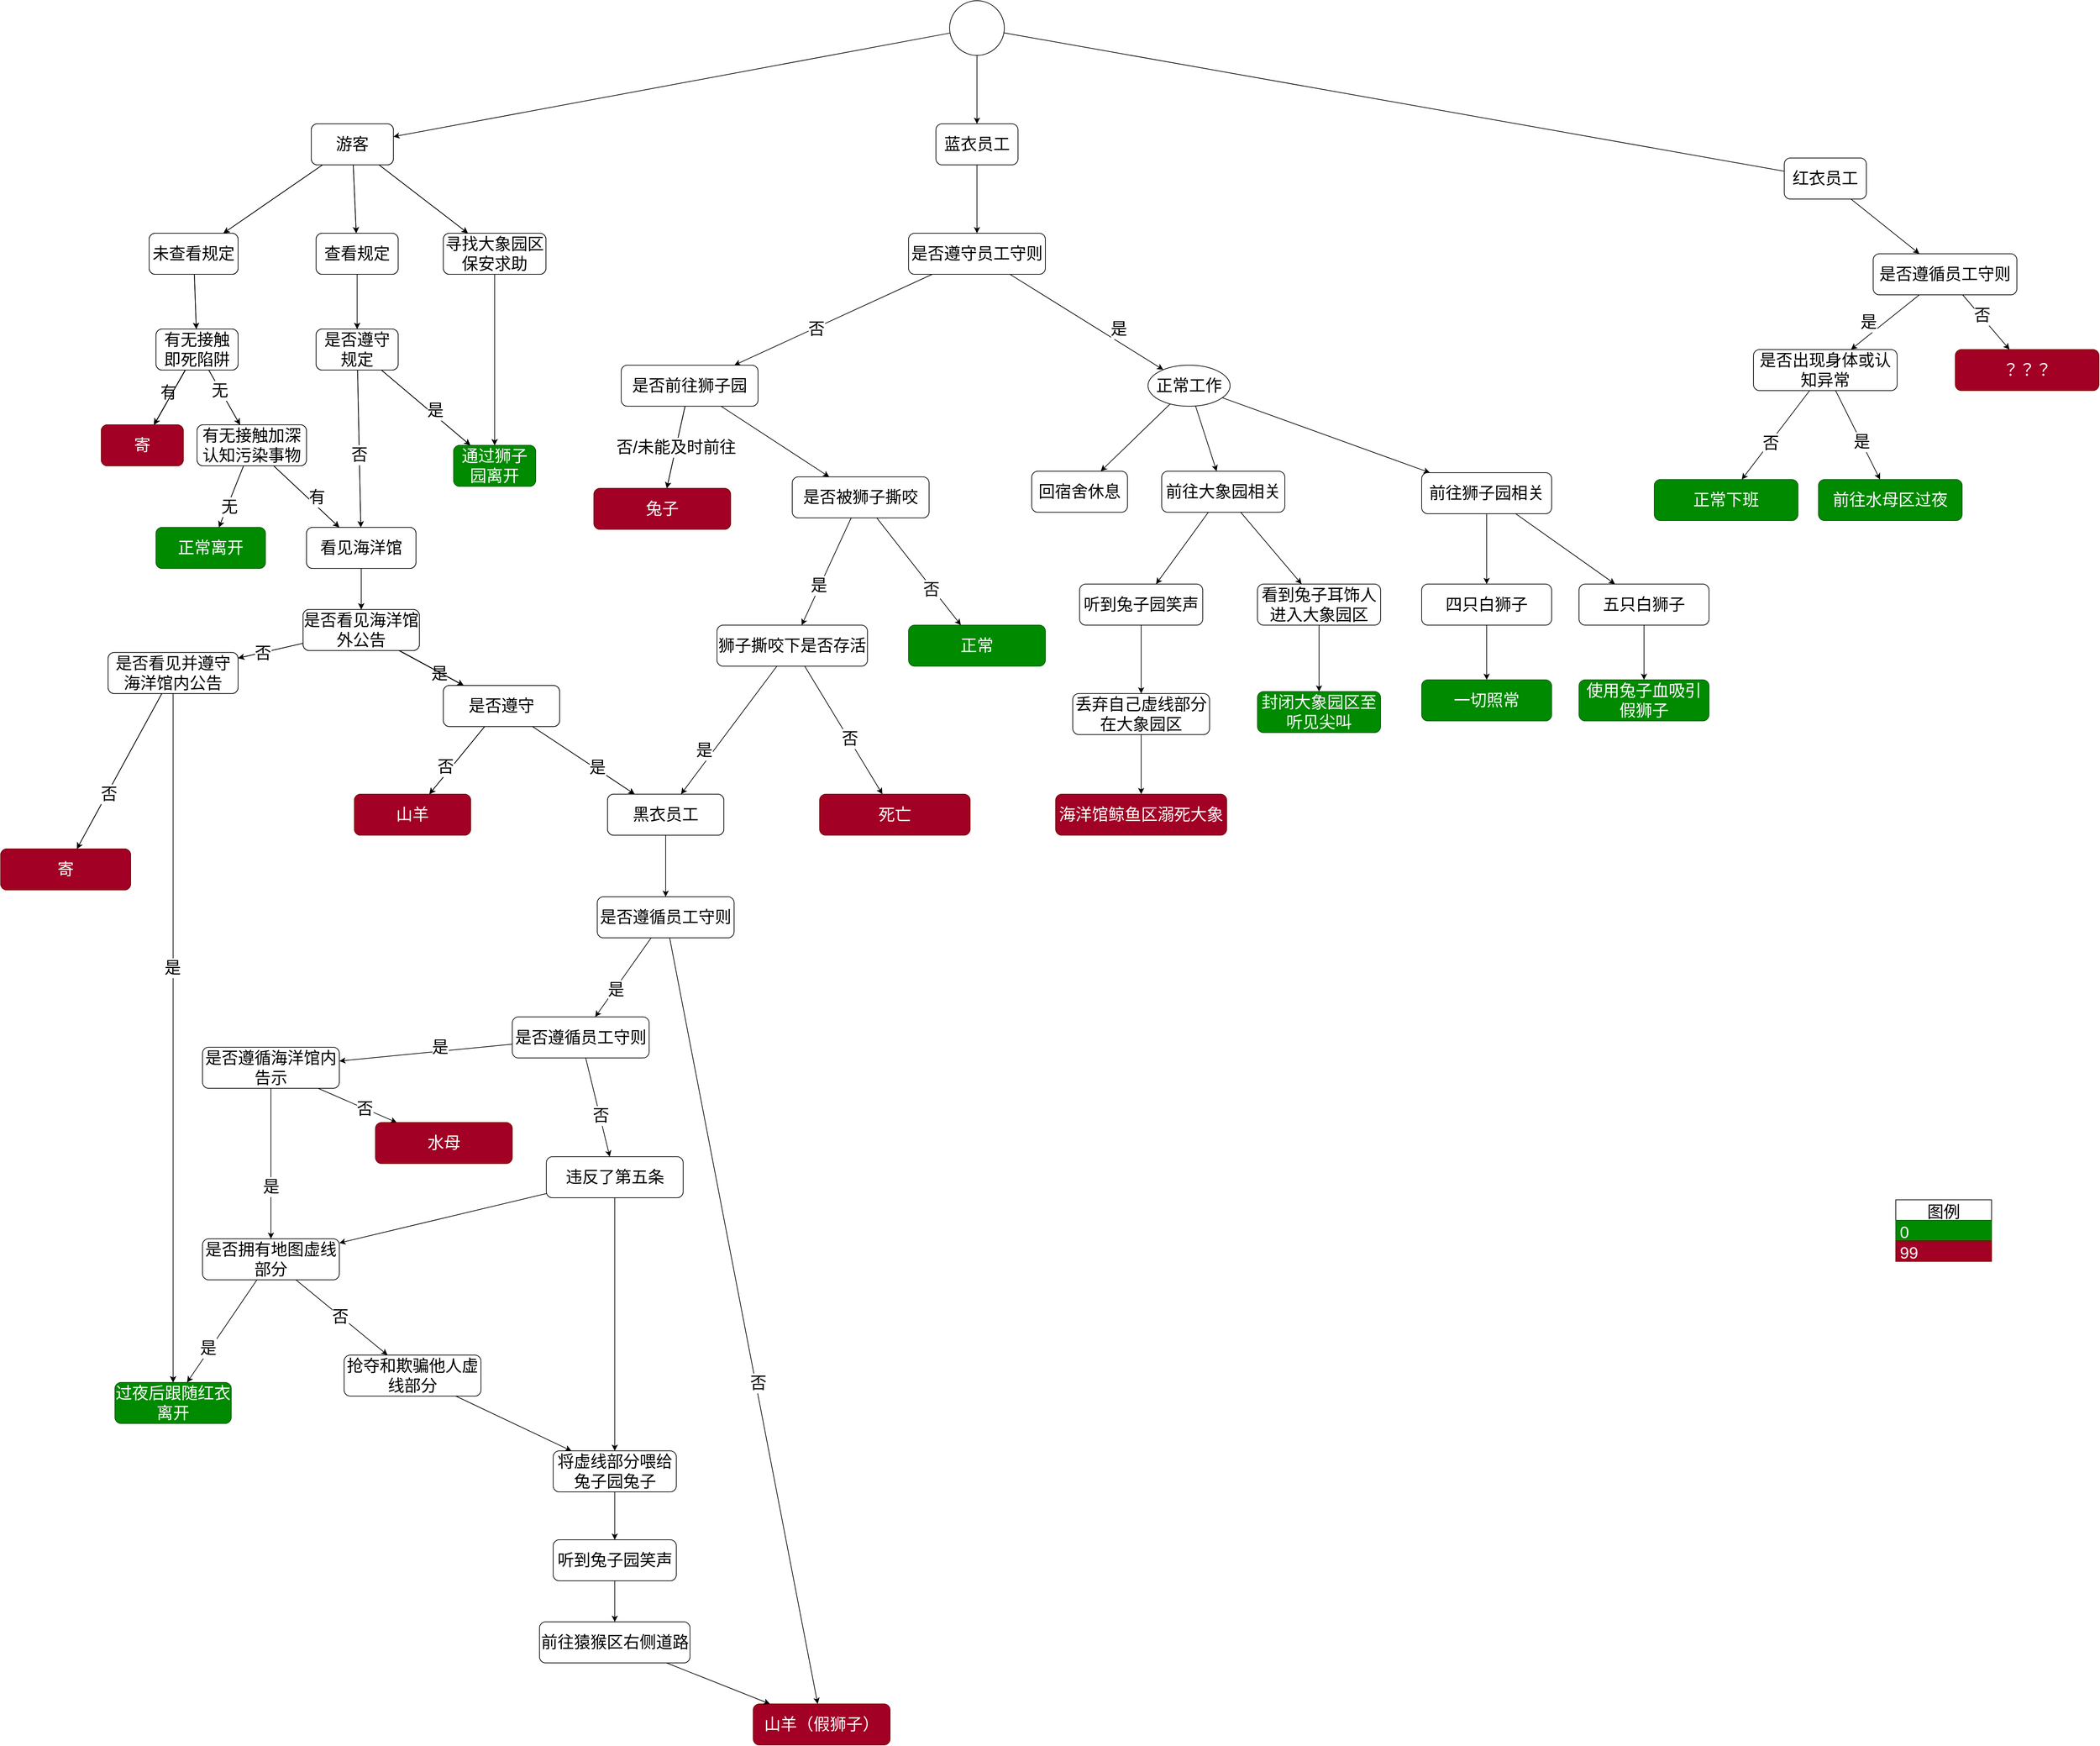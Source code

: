<mxfile>
    <diagram id="YOJpILhFfTqHZrwd5VSZ" name="第 1 页">
        <mxGraphModel dx="1070" dy="492" grid="1" gridSize="10" guides="1" tooltips="1" connect="1" arrows="1" fold="1" page="1" pageScale="1" pageWidth="827" pageHeight="1169" math="0" shadow="0">
            <root>
                <mxCell id="0"/>
                <mxCell id="1" parent="0"/>
                <mxCell id="26" value="" style="edgeStyle=none;html=1;fontSize=24;" parent="1" source="22" target="25" edge="1">
                    <mxGeometry relative="1" as="geometry"/>
                </mxCell>
                <mxCell id="28" value="" style="edgeStyle=none;html=1;fontSize=24;" parent="1" source="22" target="27" edge="1">
                    <mxGeometry relative="1" as="geometry"/>
                </mxCell>
                <mxCell id="30" value="" style="edgeStyle=none;html=1;fontSize=24;" parent="1" source="22" target="29" edge="1">
                    <mxGeometry relative="1" as="geometry"/>
                </mxCell>
                <mxCell id="22" value="&lt;font style=&quot;font-size: 24px&quot;&gt;游客&lt;/font&gt;" style="rounded=1;whiteSpace=wrap;html=1;" parent="1" vertex="1">
                    <mxGeometry x="464" y="270" width="120" height="60" as="geometry"/>
                </mxCell>
                <mxCell id="24" style="edgeStyle=none;html=1;" parent="1" source="23" target="22" edge="1">
                    <mxGeometry relative="1" as="geometry"/>
                </mxCell>
                <mxCell id="99" style="edgeStyle=none;html=1;fontSize=24;" parent="1" source="23" target="98" edge="1">
                    <mxGeometry relative="1" as="geometry"/>
                </mxCell>
                <mxCell id="176" style="edgeStyle=none;html=1;entryX=0.5;entryY=0.5;entryDx=0;entryDy=0;entryPerimeter=0;fontSize=24;" parent="1" source="23" target="175" edge="1">
                    <mxGeometry relative="1" as="geometry"/>
                </mxCell>
                <mxCell id="23" value="" style="ellipse;whiteSpace=wrap;html=1;aspect=fixed;" parent="1" vertex="1">
                    <mxGeometry x="1397" y="90" width="80" height="80" as="geometry"/>
                </mxCell>
                <mxCell id="35" value="" style="edgeStyle=none;html=1;fontSize=24;" parent="1" source="25" target="34" edge="1">
                    <mxGeometry relative="1" as="geometry"/>
                </mxCell>
                <mxCell id="25" value="&lt;span style=&quot;font-size: 24px&quot;&gt;未查看规定&lt;/span&gt;" style="rounded=1;whiteSpace=wrap;html=1;" parent="1" vertex="1">
                    <mxGeometry x="227" y="430" width="130" height="60" as="geometry"/>
                </mxCell>
                <mxCell id="55" value="" style="edgeStyle=none;html=1;fontSize=24;" parent="1" source="27" target="54" edge="1">
                    <mxGeometry relative="1" as="geometry"/>
                </mxCell>
                <mxCell id="27" value="&lt;font style=&quot;font-size: 24px&quot;&gt;查看规定&lt;/font&gt;" style="rounded=1;whiteSpace=wrap;html=1;" parent="1" vertex="1">
                    <mxGeometry x="471" y="430" width="120" height="60" as="geometry"/>
                </mxCell>
                <mxCell id="94" style="edgeStyle=none;html=1;fontSize=24;" parent="1" source="29" target="56" edge="1">
                    <mxGeometry relative="1" as="geometry"/>
                </mxCell>
                <mxCell id="29" value="&lt;font style=&quot;font-size: 24px&quot;&gt;寻找大象园区保安求助&lt;/font&gt;" style="rounded=1;whiteSpace=wrap;html=1;" parent="1" vertex="1">
                    <mxGeometry x="657" y="430" width="150" height="60" as="geometry"/>
                </mxCell>
                <mxCell id="38" value="" style="edgeStyle=none;html=1;fontSize=24;" parent="1" source="34" target="37" edge="1">
                    <mxGeometry relative="1" as="geometry"/>
                </mxCell>
                <mxCell id="39" value="有" style="edgeLabel;html=1;align=center;verticalAlign=middle;resizable=0;points=[];fontSize=24;" parent="38" vertex="1" connectable="0">
                    <mxGeometry x="0.372" y="3" relative="1" as="geometry">
                        <mxPoint x="4" y="-23" as="offset"/>
                    </mxGeometry>
                </mxCell>
                <mxCell id="41" value="" style="edgeStyle=none;html=1;fontSize=24;" parent="1" source="34" target="37" edge="1">
                    <mxGeometry relative="1" as="geometry"/>
                </mxCell>
                <mxCell id="43" value="" style="edgeStyle=none;html=1;fontSize=24;" parent="1" source="34" target="37" edge="1">
                    <mxGeometry relative="1" as="geometry"/>
                </mxCell>
                <mxCell id="44" value="" style="edgeStyle=none;html=1;fontSize=24;" parent="1" source="34" target="37" edge="1">
                    <mxGeometry relative="1" as="geometry"/>
                </mxCell>
                <mxCell id="46" value="" style="edgeStyle=none;html=1;fontSize=24;" parent="1" source="34" target="45" edge="1">
                    <mxGeometry relative="1" as="geometry"/>
                </mxCell>
                <mxCell id="47" value="无" style="edgeLabel;html=1;align=center;verticalAlign=middle;resizable=0;points=[];fontSize=24;" parent="46" vertex="1" connectable="0">
                    <mxGeometry x="-0.262" y="-1" relative="1" as="geometry">
                        <mxPoint as="offset"/>
                    </mxGeometry>
                </mxCell>
                <mxCell id="34" value="&lt;span style=&quot;font-size: 24px&quot;&gt;有无接触即死陷阱&lt;/span&gt;" style="rounded=1;whiteSpace=wrap;html=1;" parent="1" vertex="1">
                    <mxGeometry x="237" y="570" width="120" height="60" as="geometry"/>
                </mxCell>
                <mxCell id="37" value="&lt;span style=&quot;font-size: 24px&quot;&gt;寄&lt;/span&gt;" style="rounded=1;whiteSpace=wrap;html=1;fillColor=#a20025;fontColor=#ffffff;strokeColor=#6F0000;" parent="1" vertex="1">
                    <mxGeometry x="157" y="710" width="120" height="60" as="geometry"/>
                </mxCell>
                <mxCell id="49" value="" style="edgeStyle=none;html=1;fontSize=24;" parent="1" source="45" target="48" edge="1">
                    <mxGeometry relative="1" as="geometry"/>
                </mxCell>
                <mxCell id="50" value="有" style="edgeLabel;html=1;align=center;verticalAlign=middle;resizable=0;points=[];fontSize=24;" parent="49" vertex="1" connectable="0">
                    <mxGeometry x="0.312" relative="1" as="geometry">
                        <mxPoint y="-13" as="offset"/>
                    </mxGeometry>
                </mxCell>
                <mxCell id="52" value="" style="edgeStyle=none;html=1;fontSize=24;" parent="1" source="45" target="51" edge="1">
                    <mxGeometry relative="1" as="geometry"/>
                </mxCell>
                <mxCell id="53" value="无" style="edgeLabel;html=1;align=center;verticalAlign=middle;resizable=0;points=[];fontSize=24;" parent="52" vertex="1" connectable="0">
                    <mxGeometry x="0.311" y="2" relative="1" as="geometry">
                        <mxPoint as="offset"/>
                    </mxGeometry>
                </mxCell>
                <mxCell id="45" value="&lt;span style=&quot;font-size: 24px&quot;&gt;有无接触加深认知污染事物&lt;/span&gt;" style="rounded=1;whiteSpace=wrap;html=1;" parent="1" vertex="1">
                    <mxGeometry x="297" y="710" width="160" height="60" as="geometry"/>
                </mxCell>
                <mxCell id="63" value="" style="edgeStyle=none;html=1;fontSize=24;" parent="1" source="48" target="62" edge="1">
                    <mxGeometry relative="1" as="geometry"/>
                </mxCell>
                <mxCell id="48" value="&lt;span style=&quot;font-size: 24px&quot;&gt;看见海洋馆&lt;/span&gt;" style="rounded=1;whiteSpace=wrap;html=1;" parent="1" vertex="1">
                    <mxGeometry x="457" y="860" width="160" height="60" as="geometry"/>
                </mxCell>
                <mxCell id="51" value="&lt;span style=&quot;font-size: 24px&quot;&gt;正常离开&lt;/span&gt;" style="rounded=1;whiteSpace=wrap;html=1;fillColor=#008a00;fontColor=#ffffff;strokeColor=#005700;" parent="1" vertex="1">
                    <mxGeometry x="237" y="860" width="160" height="60" as="geometry"/>
                </mxCell>
                <mxCell id="57" value="" style="edgeStyle=none;html=1;fontSize=24;" parent="1" source="54" target="56" edge="1">
                    <mxGeometry relative="1" as="geometry"/>
                </mxCell>
                <mxCell id="58" value="是" style="edgeLabel;html=1;align=center;verticalAlign=middle;resizable=0;points=[];fontSize=24;" parent="57" vertex="1" connectable="0">
                    <mxGeometry x="0.267" relative="1" as="geometry">
                        <mxPoint x="-4" y="-11" as="offset"/>
                    </mxGeometry>
                </mxCell>
                <mxCell id="60" value="" style="edgeStyle=none;html=1;fontSize=24;" parent="1" source="54" target="48" edge="1">
                    <mxGeometry relative="1" as="geometry">
                        <mxPoint x="653.571" y="710" as="targetPoint"/>
                    </mxGeometry>
                </mxCell>
                <mxCell id="61" value="否" style="edgeLabel;html=1;align=center;verticalAlign=middle;resizable=0;points=[];fontSize=24;" parent="60" vertex="1" connectable="0">
                    <mxGeometry x="0.079" relative="1" as="geometry">
                        <mxPoint as="offset"/>
                    </mxGeometry>
                </mxCell>
                <mxCell id="54" value="&lt;font style=&quot;font-size: 24px&quot;&gt;是否遵守规定&lt;/font&gt;" style="rounded=1;whiteSpace=wrap;html=1;" parent="1" vertex="1">
                    <mxGeometry x="471" y="570" width="120" height="60" as="geometry"/>
                </mxCell>
                <mxCell id="56" value="&lt;span style=&quot;font-size: 24px&quot;&gt;通过狮子园离开&lt;/span&gt;" style="rounded=1;whiteSpace=wrap;html=1;fillColor=#008a00;fontColor=#ffffff;strokeColor=#005700;" parent="1" vertex="1">
                    <mxGeometry x="672" y="740" width="120" height="60" as="geometry"/>
                </mxCell>
                <mxCell id="66" value="" style="edgeStyle=none;html=1;fontSize=24;" parent="1" source="62" target="65" edge="1">
                    <mxGeometry relative="1" as="geometry"/>
                </mxCell>
                <mxCell id="67" value="是" style="edgeLabel;html=1;align=center;verticalAlign=middle;resizable=0;points=[];fontSize=24;" parent="66" vertex="1" connectable="0">
                    <mxGeometry x="0.25" y="-2" relative="1" as="geometry">
                        <mxPoint as="offset"/>
                    </mxGeometry>
                </mxCell>
                <mxCell id="75" value="" style="edgeStyle=none;html=1;fontSize=24;" parent="1" source="62" target="65" edge="1">
                    <mxGeometry relative="1" as="geometry"/>
                </mxCell>
                <mxCell id="76" value="" style="edgeStyle=none;html=1;fontSize=24;" parent="1" source="62" target="65" edge="1">
                    <mxGeometry relative="1" as="geometry"/>
                </mxCell>
                <mxCell id="77" value="" style="edgeStyle=none;html=1;fontSize=24;" parent="1" source="62" target="65" edge="1">
                    <mxGeometry relative="1" as="geometry"/>
                </mxCell>
                <mxCell id="78" value="" style="edgeStyle=none;html=1;fontSize=24;" parent="1" source="62" target="65" edge="1">
                    <mxGeometry relative="1" as="geometry"/>
                </mxCell>
                <mxCell id="82" value="" style="edgeStyle=none;html=1;fontSize=24;" parent="1" source="62" target="81" edge="1">
                    <mxGeometry relative="1" as="geometry"/>
                </mxCell>
                <mxCell id="83" value="否" style="edgeLabel;html=1;align=center;verticalAlign=middle;resizable=0;points=[];fontSize=24;" parent="82" vertex="1" connectable="0">
                    <mxGeometry x="0.255" y="1" relative="1" as="geometry">
                        <mxPoint as="offset"/>
                    </mxGeometry>
                </mxCell>
                <mxCell id="62" value="&lt;span style=&quot;font-size: 24px&quot;&gt;是否看见海洋馆外公告&lt;/span&gt;" style="rounded=1;whiteSpace=wrap;html=1;" parent="1" vertex="1">
                    <mxGeometry x="452" y="980" width="170" height="60" as="geometry"/>
                </mxCell>
                <mxCell id="69" value="" style="edgeStyle=none;html=1;fontSize=24;" parent="1" source="65" target="68" edge="1">
                    <mxGeometry relative="1" as="geometry"/>
                </mxCell>
                <mxCell id="71" value="是" style="edgeLabel;html=1;align=center;verticalAlign=middle;resizable=0;points=[];fontSize=24;" parent="69" vertex="1" connectable="0">
                    <mxGeometry x="0.245" y="2" relative="1" as="geometry">
                        <mxPoint as="offset"/>
                    </mxGeometry>
                </mxCell>
                <mxCell id="73" value="" style="edgeStyle=none;html=1;fontSize=24;" parent="1" source="65" target="72" edge="1">
                    <mxGeometry relative="1" as="geometry"/>
                </mxCell>
                <mxCell id="74" value="否" style="edgeLabel;html=1;align=center;verticalAlign=middle;resizable=0;points=[];fontSize=24;" parent="73" vertex="1" connectable="0">
                    <mxGeometry x="0.511" y="1" relative="1" as="geometry">
                        <mxPoint x="3" y="-17" as="offset"/>
                    </mxGeometry>
                </mxCell>
                <mxCell id="65" value="&lt;span style=&quot;font-size: 24px&quot;&gt;是否遵守&lt;/span&gt;" style="rounded=1;whiteSpace=wrap;html=1;" parent="1" vertex="1">
                    <mxGeometry x="657" y="1091.11" width="170" height="60" as="geometry"/>
                </mxCell>
                <mxCell id="212" style="edgeStyle=none;html=1;fontSize=24;" parent="1" source="68" target="151" edge="1">
                    <mxGeometry relative="1" as="geometry"/>
                </mxCell>
                <mxCell id="68" value="&lt;span style=&quot;font-size: 24px&quot;&gt;黑衣员工&lt;/span&gt;" style="rounded=1;whiteSpace=wrap;html=1;" parent="1" vertex="1">
                    <mxGeometry x="897" y="1250" width="170" height="60" as="geometry"/>
                </mxCell>
                <mxCell id="72" value="&lt;span style=&quot;font-size: 24px&quot;&gt;山羊&lt;/span&gt;" style="rounded=1;whiteSpace=wrap;html=1;fillColor=#a20025;fontColor=#ffffff;strokeColor=#6F0000;" parent="1" vertex="1">
                    <mxGeometry x="527" y="1250" width="170" height="60" as="geometry"/>
                </mxCell>
                <mxCell id="85" value="" style="edgeStyle=none;html=1;fontSize=24;" parent="1" source="81" target="84" edge="1">
                    <mxGeometry relative="1" as="geometry"/>
                </mxCell>
                <mxCell id="87" value="" style="edgeStyle=none;html=1;fontSize=24;" parent="1" source="81" target="84" edge="1">
                    <mxGeometry relative="1" as="geometry"/>
                </mxCell>
                <mxCell id="88" value="" style="edgeStyle=none;html=1;fontSize=24;" parent="1" source="81" target="84" edge="1">
                    <mxGeometry relative="1" as="geometry"/>
                </mxCell>
                <mxCell id="iYFZbro6vAFGb3Ck_GGz-235" value="是" style="edgeLabel;html=1;align=center;verticalAlign=middle;resizable=0;points=[];fontSize=24;" parent="88" vertex="1" connectable="0">
                    <mxGeometry x="-0.204" y="-1" relative="1" as="geometry">
                        <mxPoint as="offset"/>
                    </mxGeometry>
                </mxCell>
                <mxCell id="90" value="" style="edgeStyle=none;html=1;fontSize=24;" parent="1" source="81" target="89" edge="1">
                    <mxGeometry relative="1" as="geometry"/>
                </mxCell>
                <mxCell id="91" value="否" style="edgeLabel;html=1;align=center;verticalAlign=middle;resizable=0;points=[];fontSize=24;" parent="90" vertex="1" connectable="0">
                    <mxGeometry x="0.311" y="-1" relative="1" as="geometry">
                        <mxPoint x="4" y="-1" as="offset"/>
                    </mxGeometry>
                </mxCell>
                <mxCell id="81" value="&lt;span style=&quot;font-size: 24px&quot;&gt;是否看见并遵守海洋馆内公告&lt;/span&gt;" style="rounded=1;whiteSpace=wrap;html=1;" parent="1" vertex="1">
                    <mxGeometry x="167" y="1042.87" width="190" height="60" as="geometry"/>
                </mxCell>
                <mxCell id="84" value="&lt;span style=&quot;font-size: 24px&quot;&gt;过夜后跟随红衣离开&lt;/span&gt;" style="rounded=1;whiteSpace=wrap;html=1;fillColor=#008a00;fontColor=#ffffff;strokeColor=#005700;" parent="1" vertex="1">
                    <mxGeometry x="177" y="2110" width="170" height="60" as="geometry"/>
                </mxCell>
                <mxCell id="89" value="&lt;span style=&quot;font-size: 24px&quot;&gt;寄&lt;/span&gt;" style="rounded=1;whiteSpace=wrap;html=1;fillColor=#a20025;fontColor=#ffffff;strokeColor=#6F0000;" parent="1" vertex="1">
                    <mxGeometry x="10" y="1330" width="190" height="60" as="geometry"/>
                </mxCell>
                <mxCell id="101" value="" style="edgeStyle=none;html=1;fontSize=24;" parent="1" source="98" target="100" edge="1">
                    <mxGeometry relative="1" as="geometry"/>
                </mxCell>
                <mxCell id="98" value="&lt;font style=&quot;font-size: 24px&quot;&gt;蓝衣员工&lt;/font&gt;" style="rounded=1;whiteSpace=wrap;html=1;" parent="1" vertex="1">
                    <mxGeometry x="1377" y="270" width="120" height="60" as="geometry"/>
                </mxCell>
                <mxCell id="107" value="" style="edgeStyle=none;html=1;fontSize=24;" parent="1" source="100" target="106" edge="1">
                    <mxGeometry relative="1" as="geometry"/>
                </mxCell>
                <mxCell id="110" value="是" style="edgeLabel;html=1;align=center;verticalAlign=middle;resizable=0;points=[];fontSize=24;" parent="107" vertex="1" connectable="0">
                    <mxGeometry x="0.32" y="2" relative="1" as="geometry">
                        <mxPoint x="9" y="-11" as="offset"/>
                    </mxGeometry>
                </mxCell>
                <mxCell id="116" value="" style="edgeStyle=none;html=1;fontSize=24;" parent="1" source="100" target="115" edge="1">
                    <mxGeometry relative="1" as="geometry"/>
                </mxCell>
                <mxCell id="117" value="否" style="edgeLabel;html=1;align=center;verticalAlign=middle;resizable=0;points=[];fontSize=24;" parent="116" vertex="1" connectable="0">
                    <mxGeometry x="0.172" y="2" relative="1" as="geometry">
                        <mxPoint x="-1" as="offset"/>
                    </mxGeometry>
                </mxCell>
                <mxCell id="100" value="&lt;font style=&quot;font-size: 24px&quot;&gt;是否遵守员工守则&lt;/font&gt;" style="rounded=1;whiteSpace=wrap;html=1;" parent="1" vertex="1">
                    <mxGeometry x="1337" y="430" width="200" height="60" as="geometry"/>
                </mxCell>
                <mxCell id="109" value="" style="edgeStyle=none;html=1;fontSize=24;" parent="1" source="106" target="108" edge="1">
                    <mxGeometry relative="1" as="geometry"/>
                </mxCell>
                <mxCell id="112" value="" style="edgeStyle=none;html=1;fontSize=24;" parent="1" source="106" target="111" edge="1">
                    <mxGeometry relative="1" as="geometry"/>
                </mxCell>
                <mxCell id="114" value="" style="edgeStyle=none;html=1;fontSize=24;" parent="1" source="106" target="113" edge="1">
                    <mxGeometry relative="1" as="geometry"/>
                </mxCell>
                <mxCell id="106" value="&lt;font style=&quot;font-size: 24px&quot;&gt;正常工作&lt;/font&gt;" style="ellipse;whiteSpace=wrap;html=1;rounded=1;" parent="1" vertex="1">
                    <mxGeometry x="1687" y="622.87" width="120" height="60" as="geometry"/>
                </mxCell>
                <mxCell id="108" value="&lt;span style=&quot;font-size: 24px&quot;&gt;回宿舍休息&lt;/span&gt;" style="whiteSpace=wrap;html=1;rounded=1;" parent="1" vertex="1">
                    <mxGeometry x="1517" y="777.87" width="140" height="60" as="geometry"/>
                </mxCell>
                <mxCell id="131" value="" style="edgeStyle=none;html=1;fontSize=24;" parent="1" source="111" target="130" edge="1">
                    <mxGeometry relative="1" as="geometry"/>
                </mxCell>
                <mxCell id="135" value="" style="edgeStyle=none;html=1;fontSize=24;" parent="1" source="111" target="134" edge="1">
                    <mxGeometry relative="1" as="geometry"/>
                </mxCell>
                <mxCell id="111" value="&lt;font style=&quot;font-size: 24px&quot;&gt;前往大象园相关&lt;/font&gt;" style="whiteSpace=wrap;html=1;rounded=1;" parent="1" vertex="1">
                    <mxGeometry x="1707" y="777.87" width="180" height="60" as="geometry"/>
                </mxCell>
                <mxCell id="141" value="" style="edgeStyle=none;html=1;fontSize=24;" parent="1" source="113" target="140" edge="1">
                    <mxGeometry relative="1" as="geometry"/>
                </mxCell>
                <mxCell id="145" value="" style="edgeStyle=none;html=1;fontSize=24;" parent="1" source="113" target="144" edge="1">
                    <mxGeometry relative="1" as="geometry"/>
                </mxCell>
                <mxCell id="113" value="&lt;font style=&quot;font-size: 24px&quot;&gt;前往狮子园相关&lt;/font&gt;" style="whiteSpace=wrap;html=1;rounded=1;" parent="1" vertex="1">
                    <mxGeometry x="2087" y="780" width="190" height="60" as="geometry"/>
                </mxCell>
                <mxCell id="119" value="" style="edgeStyle=none;html=1;fontSize=24;" parent="1" source="115" target="118" edge="1">
                    <mxGeometry relative="1" as="geometry"/>
                </mxCell>
                <mxCell id="120" value="否/未能及时前往" style="edgeLabel;html=1;align=center;verticalAlign=middle;resizable=0;points=[];fontSize=24;" parent="119" vertex="1" connectable="0">
                    <mxGeometry x="0.332" relative="1" as="geometry">
                        <mxPoint x="4" y="-20" as="offset"/>
                    </mxGeometry>
                </mxCell>
                <mxCell id="122" value="" style="edgeStyle=none;html=1;fontSize=24;" parent="1" source="205" target="121" edge="1">
                    <mxGeometry relative="1" as="geometry">
                        <mxPoint x="1093.667" y="891.11" as="sourcePoint"/>
                    </mxGeometry>
                </mxCell>
                <mxCell id="123" value="是&amp;nbsp;" style="edgeLabel;html=1;align=center;verticalAlign=middle;resizable=0;points=[];fontSize=24;" parent="122" vertex="1" connectable="0">
                    <mxGeometry x="0.256" y="1" relative="1" as="geometry">
                        <mxPoint as="offset"/>
                    </mxGeometry>
                </mxCell>
                <mxCell id="206" value="" style="edgeStyle=none;html=1;fontSize=24;" parent="1" source="115" target="205" edge="1">
                    <mxGeometry relative="1" as="geometry"/>
                </mxCell>
                <mxCell id="115" value="&lt;font style=&quot;font-size: 24px&quot;&gt;是否前往狮子园&lt;/font&gt;" style="rounded=1;whiteSpace=wrap;html=1;" parent="1" vertex="1">
                    <mxGeometry x="917" y="622.87" width="200" height="60" as="geometry"/>
                </mxCell>
                <mxCell id="118" value="&lt;span style=&quot;font-size: 24px&quot;&gt;兔子&lt;/span&gt;" style="rounded=1;whiteSpace=wrap;html=1;fillColor=#a20025;fontColor=#ffffff;strokeColor=#6F0000;" parent="1" vertex="1">
                    <mxGeometry x="877" y="802.87" width="200" height="60" as="geometry"/>
                </mxCell>
                <mxCell id="125" value="" style="edgeStyle=none;html=1;fontSize=24;" parent="1" source="121" target="68" edge="1">
                    <mxGeometry relative="1" as="geometry">
                        <mxPoint x="1063.916" y="1480" as="targetPoint"/>
                    </mxGeometry>
                </mxCell>
                <mxCell id="126" value="是" style="edgeLabel;html=1;align=center;verticalAlign=middle;resizable=0;points=[];fontSize=24;" parent="125" vertex="1" connectable="0">
                    <mxGeometry x="0.528" y="1" relative="1" as="geometry">
                        <mxPoint x="-1" y="-21" as="offset"/>
                    </mxGeometry>
                </mxCell>
                <mxCell id="128" value="" style="edgeStyle=none;html=1;fontSize=24;" parent="1" source="121" target="127" edge="1">
                    <mxGeometry relative="1" as="geometry"/>
                </mxCell>
                <mxCell id="129" value="否" style="edgeLabel;html=1;align=center;verticalAlign=middle;resizable=0;points=[];fontSize=24;" parent="128" vertex="1" connectable="0">
                    <mxGeometry x="0.142" y="1" relative="1" as="geometry">
                        <mxPoint as="offset"/>
                    </mxGeometry>
                </mxCell>
                <mxCell id="121" value="&lt;span style=&quot;font-size: 24px&quot;&gt;狮子撕咬下是否存活&lt;/span&gt;" style="rounded=1;whiteSpace=wrap;html=1;" parent="1" vertex="1">
                    <mxGeometry x="1057" y="1002.87" width="220" height="60" as="geometry"/>
                </mxCell>
                <mxCell id="127" value="&lt;span style=&quot;font-size: 24px&quot;&gt;死亡&lt;/span&gt;" style="rounded=1;whiteSpace=wrap;html=1;fillColor=#a20025;fontColor=#ffffff;strokeColor=#6F0000;" parent="1" vertex="1">
                    <mxGeometry x="1207" y="1250.0" width="220" height="60" as="geometry"/>
                </mxCell>
                <mxCell id="133" value="" style="edgeStyle=none;html=1;fontSize=24;" parent="1" source="130" target="132" edge="1">
                    <mxGeometry relative="1" as="geometry"/>
                </mxCell>
                <mxCell id="130" value="&lt;font style=&quot;font-size: 24px&quot;&gt;听到兔子园笑声&lt;/font&gt;" style="whiteSpace=wrap;html=1;rounded=1;" parent="1" vertex="1">
                    <mxGeometry x="1587" y="942.87" width="180" height="60" as="geometry"/>
                </mxCell>
                <mxCell id="191" style="edgeStyle=none;html=1;fontSize=24;" parent="1" source="132" target="138" edge="1">
                    <mxGeometry relative="1" as="geometry"/>
                </mxCell>
                <mxCell id="132" value="&lt;span style=&quot;font-size: 24px&quot;&gt;丢弃自己虚线部分在大象园区&lt;/span&gt;" style="whiteSpace=wrap;html=1;rounded=1;" parent="1" vertex="1">
                    <mxGeometry x="1577" y="1102.87" width="200" height="60" as="geometry"/>
                </mxCell>
                <mxCell id="137" value="" style="edgeStyle=none;html=1;fontSize=24;" parent="1" source="134" target="136" edge="1">
                    <mxGeometry relative="1" as="geometry"/>
                </mxCell>
                <mxCell id="134" value="&lt;font style=&quot;font-size: 24px&quot;&gt;看到兔子耳饰人进入大象园区&lt;/font&gt;" style="whiteSpace=wrap;html=1;rounded=1;" parent="1" vertex="1">
                    <mxGeometry x="1847" y="942.87" width="180" height="60" as="geometry"/>
                </mxCell>
                <mxCell id="136" value="&lt;span style=&quot;font-size: 24px&quot;&gt;封闭大象园区至听见尖叫&lt;/span&gt;" style="whiteSpace=wrap;html=1;rounded=1;fillColor=#008a00;fontColor=#ffffff;strokeColor=#005700;" parent="1" vertex="1">
                    <mxGeometry x="1847" y="1100" width="180" height="60" as="geometry"/>
                </mxCell>
                <mxCell id="138" value="&lt;span style=&quot;font-size: 24px&quot;&gt;海洋馆鲸鱼区溺死大象&lt;/span&gt;" style="whiteSpace=wrap;html=1;rounded=1;fillColor=#a20025;fontColor=#ffffff;strokeColor=#6F0000;" parent="1" vertex="1">
                    <mxGeometry x="1552" y="1250" width="250" height="60" as="geometry"/>
                </mxCell>
                <mxCell id="143" value="" style="edgeStyle=none;html=1;fontSize=24;" parent="1" source="140" target="142" edge="1">
                    <mxGeometry relative="1" as="geometry"/>
                </mxCell>
                <mxCell id="140" value="&lt;span style=&quot;font-size: 24px&quot;&gt;四只白狮子&lt;/span&gt;" style="whiteSpace=wrap;html=1;rounded=1;" parent="1" vertex="1">
                    <mxGeometry x="2087" y="942.87" width="190" height="60" as="geometry"/>
                </mxCell>
                <mxCell id="142" value="&lt;span style=&quot;font-size: 24px&quot;&gt;一切照常&lt;/span&gt;" style="whiteSpace=wrap;html=1;rounded=1;fillColor=#008a00;fontColor=#ffffff;strokeColor=#005700;" parent="1" vertex="1">
                    <mxGeometry x="2087" y="1082.87" width="190" height="60" as="geometry"/>
                </mxCell>
                <mxCell id="210" value="" style="edgeStyle=none;html=1;fontSize=24;" parent="1" source="144" target="146" edge="1">
                    <mxGeometry relative="1" as="geometry"/>
                </mxCell>
                <mxCell id="144" value="&lt;font style=&quot;font-size: 24px&quot;&gt;五只白狮子&lt;/font&gt;" style="whiteSpace=wrap;html=1;rounded=1;" parent="1" vertex="1">
                    <mxGeometry x="2317" y="942.87" width="190" height="60" as="geometry"/>
                </mxCell>
                <mxCell id="146" value="&lt;span style=&quot;font-size: 24px&quot;&gt;使用兔子血吸引假狮子&lt;/span&gt;" style="whiteSpace=wrap;html=1;rounded=1;fillColor=#008a00;fontColor=#ffffff;strokeColor=#005700;" parent="1" vertex="1">
                    <mxGeometry x="2317" y="1082.87" width="190" height="60" as="geometry"/>
                </mxCell>
                <mxCell id="154" value="" style="edgeStyle=none;html=1;fontSize=24;" parent="1" source="151" target="153" edge="1">
                    <mxGeometry relative="1" as="geometry">
                        <mxPoint x="1067.51" y="1480" as="sourcePoint"/>
                    </mxGeometry>
                </mxCell>
                <mxCell id="155" value="是" style="edgeLabel;html=1;align=center;verticalAlign=middle;resizable=0;points=[];fontSize=24;" parent="154" vertex="1" connectable="0">
                    <mxGeometry x="0.316" y="2" relative="1" as="geometry">
                        <mxPoint y="-1" as="offset"/>
                    </mxGeometry>
                </mxCell>
                <mxCell id="157" value="" style="edgeStyle=none;html=1;fontSize=24;" parent="1" source="151" target="156" edge="1">
                    <mxGeometry relative="1" as="geometry">
                        <mxPoint x="1121.831" y="1480" as="sourcePoint"/>
                    </mxGeometry>
                </mxCell>
                <mxCell id="158" value="否" style="edgeLabel;html=1;align=center;verticalAlign=middle;resizable=0;points=[];fontSize=24;" parent="157" vertex="1" connectable="0">
                    <mxGeometry x="0.294" y="3" relative="1" as="geometry">
                        <mxPoint x="-14" y="-73" as="offset"/>
                    </mxGeometry>
                </mxCell>
                <mxCell id="151" value="&lt;span style=&quot;font-size: 24px&quot;&gt;是否遵循员工守则&lt;/span&gt;" style="rounded=1;whiteSpace=wrap;html=1;" parent="1" vertex="1">
                    <mxGeometry x="882" y="1400" width="200" height="60" as="geometry"/>
                </mxCell>
                <mxCell id="160" value="" style="edgeStyle=none;html=1;fontSize=24;" parent="1" source="153" target="159" edge="1">
                    <mxGeometry relative="1" as="geometry"/>
                </mxCell>
                <mxCell id="iYFZbro6vAFGb3Ck_GGz-220" value="否" style="edgeLabel;html=1;align=center;verticalAlign=middle;resizable=0;points=[];fontSize=24;" parent="160" vertex="1" connectable="0">
                    <mxGeometry x="0.172" y="1" relative="1" as="geometry">
                        <mxPoint as="offset"/>
                    </mxGeometry>
                </mxCell>
                <mxCell id="164" value="" style="edgeStyle=none;html=1;fontSize=24;" parent="1" source="iYFZbro6vAFGb3Ck_GGz-218" target="163" edge="1">
                    <mxGeometry relative="1" as="geometry"/>
                </mxCell>
                <mxCell id="iYFZbro6vAFGb3Ck_GGz-222" value="否" style="edgeLabel;html=1;align=center;verticalAlign=middle;resizable=0;points=[];fontSize=24;" parent="164" vertex="1" connectable="0">
                    <mxGeometry x="-0.399" relative="1" as="geometry">
                        <mxPoint x="24" y="21" as="offset"/>
                    </mxGeometry>
                </mxCell>
                <mxCell id="iYFZbro6vAFGb3Ck_GGz-213" value="" style="edgeStyle=none;html=1;" parent="1" source="153" target="iYFZbro6vAFGb3Ck_GGz-212" edge="1">
                    <mxGeometry relative="1" as="geometry">
                        <mxPoint x="640.57" y="1650.645" as="targetPoint"/>
                    </mxGeometry>
                </mxCell>
                <mxCell id="iYFZbro6vAFGb3Ck_GGz-216" value="&lt;font style=&quot;font-size: 24px&quot;&gt;是&lt;/font&gt;" style="edgeLabel;html=1;align=center;verticalAlign=middle;resizable=0;points=[];" parent="iYFZbro6vAFGb3Ck_GGz-213" vertex="1" connectable="0">
                    <mxGeometry x="0.516" y="-3" relative="1" as="geometry">
                        <mxPoint x="86" y="-11" as="offset"/>
                    </mxGeometry>
                </mxCell>
                <mxCell id="153" value="&lt;span style=&quot;font-size: 24px&quot;&gt;是否遵循员工守则&lt;/span&gt;" style="rounded=1;whiteSpace=wrap;html=1;" parent="1" vertex="1">
                    <mxGeometry x="757.79" y="1575.68" width="200" height="60" as="geometry"/>
                </mxCell>
                <mxCell id="156" value="&lt;span style=&quot;font-size: 24px&quot;&gt;山羊（假狮子）&lt;/span&gt;" style="rounded=1;whiteSpace=wrap;html=1;fillColor=#a20025;fontColor=#ffffff;strokeColor=#6F0000;" parent="1" vertex="1">
                    <mxGeometry x="1110.0" y="2580" width="200" height="60" as="geometry"/>
                </mxCell>
                <mxCell id="162" value="" style="edgeStyle=none;html=1;fontSize=24;" parent="1" source="159" target="161" edge="1">
                    <mxGeometry relative="1" as="geometry">
                        <mxPoint x="917.57" y="1820" as="sourcePoint"/>
                    </mxGeometry>
                </mxCell>
                <mxCell id="iYFZbro6vAFGb3Ck_GGz-221" style="edgeStyle=none;html=1;fontSize=24;" parent="1" source="159" target="iYFZbro6vAFGb3Ck_GGz-218" edge="1">
                    <mxGeometry relative="1" as="geometry">
                        <mxPoint x="860.07" y="1820" as="sourcePoint"/>
                        <mxPoint x="745.07" y="1880" as="targetPoint"/>
                    </mxGeometry>
                </mxCell>
                <mxCell id="159" value="&lt;span style=&quot;font-size: 24px&quot;&gt;违反了第五条&lt;/span&gt;" style="rounded=1;whiteSpace=wrap;html=1;" parent="1" vertex="1">
                    <mxGeometry x="807.57" y="1780" width="200" height="60" as="geometry"/>
                </mxCell>
                <mxCell id="168" value="" style="edgeStyle=none;html=1;fontSize=24;" parent="1" source="161" target="167" edge="1">
                    <mxGeometry relative="1" as="geometry"/>
                </mxCell>
                <mxCell id="161" value="&lt;span style=&quot;font-size: 24px&quot;&gt;将虚线部分喂给兔子园兔子&lt;/span&gt;" style="rounded=1;whiteSpace=wrap;html=1;" parent="1" vertex="1">
                    <mxGeometry x="817.57" y="2210.0" width="180" height="60" as="geometry"/>
                </mxCell>
                <mxCell id="iYFZbro6vAFGb3Ck_GGz-234" style="edgeStyle=none;html=1;fontSize=24;" parent="1" source="163" target="161" edge="1">
                    <mxGeometry relative="1" as="geometry"/>
                </mxCell>
                <mxCell id="163" value="&lt;span style=&quot;font-size: 24px&quot;&gt;抢夺和欺骗他人虚线部分&lt;/span&gt;" style="rounded=1;whiteSpace=wrap;html=1;" parent="1" vertex="1">
                    <mxGeometry x="512.0" y="2070" width="200" height="60" as="geometry"/>
                </mxCell>
                <mxCell id="170" value="" style="edgeStyle=none;html=1;fontSize=24;" parent="1" source="167" target="169" edge="1">
                    <mxGeometry relative="1" as="geometry"/>
                </mxCell>
                <mxCell id="167" value="&lt;span style=&quot;font-size: 24px&quot;&gt;听到兔子园笑声&lt;/span&gt;" style="rounded=1;whiteSpace=wrap;html=1;" parent="1" vertex="1">
                    <mxGeometry x="817.57" y="2340.0" width="180" height="60" as="geometry"/>
                </mxCell>
                <mxCell id="174" style="edgeStyle=none;html=1;fontSize=24;" parent="1" source="169" target="156" edge="1">
                    <mxGeometry relative="1" as="geometry"/>
                </mxCell>
                <mxCell id="169" value="&lt;span style=&quot;font-size: 24px&quot;&gt;前往猿猴区右侧道路&lt;/span&gt;" style="rounded=1;whiteSpace=wrap;html=1;" parent="1" vertex="1">
                    <mxGeometry x="797.57" y="2460" width="220" height="60" as="geometry"/>
                </mxCell>
                <mxCell id="178" value="" style="edgeStyle=none;html=1;fontSize=24;" parent="1" source="175" target="177" edge="1">
                    <mxGeometry relative="1" as="geometry"/>
                </mxCell>
                <mxCell id="175" value="&lt;font style=&quot;font-size: 24px&quot;&gt;红衣员工&lt;/font&gt;" style="rounded=1;whiteSpace=wrap;html=1;" parent="1" vertex="1">
                    <mxGeometry x="2617" y="320" width="120" height="60" as="geometry"/>
                </mxCell>
                <mxCell id="180" value="" style="edgeStyle=none;html=1;fontSize=24;" parent="1" source="177" target="179" edge="1">
                    <mxGeometry relative="1" as="geometry"/>
                </mxCell>
                <mxCell id="181" value="是" style="edgeLabel;html=1;align=center;verticalAlign=middle;resizable=0;points=[];fontSize=24;" parent="180" vertex="1" connectable="0">
                    <mxGeometry x="0.503" relative="1" as="geometry">
                        <mxPoint y="-20" as="offset"/>
                    </mxGeometry>
                </mxCell>
                <mxCell id="189" value="" style="edgeStyle=none;html=1;fontSize=24;" parent="1" source="177" target="188" edge="1">
                    <mxGeometry relative="1" as="geometry"/>
                </mxCell>
                <mxCell id="190" value="否" style="edgeLabel;html=1;align=center;verticalAlign=middle;resizable=0;points=[];fontSize=24;" parent="189" vertex="1" connectable="0">
                    <mxGeometry x="-0.222" y="2" relative="1" as="geometry">
                        <mxPoint as="offset"/>
                    </mxGeometry>
                </mxCell>
                <mxCell id="177" value="&lt;span style=&quot;font-size: 24px&quot;&gt;是否遵循员工守则&lt;/span&gt;" style="rounded=1;whiteSpace=wrap;html=1;" parent="1" vertex="1">
                    <mxGeometry x="2747" y="460" width="210" height="60" as="geometry"/>
                </mxCell>
                <mxCell id="183" value="" style="edgeStyle=none;html=1;fontSize=24;" parent="1" source="179" target="182" edge="1">
                    <mxGeometry relative="1" as="geometry"/>
                </mxCell>
                <mxCell id="184" value="否" style="edgeLabel;html=1;align=center;verticalAlign=middle;resizable=0;points=[];fontSize=24;" parent="183" vertex="1" connectable="0">
                    <mxGeometry x="0.169" y="1" relative="1" as="geometry">
                        <mxPoint as="offset"/>
                    </mxGeometry>
                </mxCell>
                <mxCell id="186" value="" style="edgeStyle=none;html=1;fontSize=24;" parent="1" source="179" target="185" edge="1">
                    <mxGeometry relative="1" as="geometry"/>
                </mxCell>
                <mxCell id="187" value="是" style="edgeLabel;html=1;align=center;verticalAlign=middle;resizable=0;points=[];fontSize=24;" parent="186" vertex="1" connectable="0">
                    <mxGeometry x="0.146" relative="1" as="geometry">
                        <mxPoint as="offset"/>
                    </mxGeometry>
                </mxCell>
                <mxCell id="179" value="&lt;span style=&quot;font-size: 24px&quot;&gt;是否出现身体或认知异常&lt;/span&gt;" style="rounded=1;whiteSpace=wrap;html=1;" parent="1" vertex="1">
                    <mxGeometry x="2572" y="600" width="210" height="60" as="geometry"/>
                </mxCell>
                <mxCell id="182" value="&lt;span style=&quot;font-size: 24px&quot;&gt;正常下班&lt;/span&gt;" style="rounded=1;whiteSpace=wrap;html=1;fillColor=#008a00;fontColor=#ffffff;strokeColor=#005700;" parent="1" vertex="1">
                    <mxGeometry x="2427" y="790" width="210" height="60" as="geometry"/>
                </mxCell>
                <mxCell id="185" value="&lt;span style=&quot;font-size: 24px&quot;&gt;前往水母区过夜&lt;/span&gt;" style="rounded=1;whiteSpace=wrap;html=1;fillColor=#008a00;fontColor=#ffffff;strokeColor=#005700;" parent="1" vertex="1">
                    <mxGeometry x="2667" y="790" width="210" height="60" as="geometry"/>
                </mxCell>
                <mxCell id="188" value="&lt;span style=&quot;font-size: 24px&quot;&gt;？？？&lt;/span&gt;" style="rounded=1;whiteSpace=wrap;html=1;fillColor=#a20025;fontColor=#ffffff;strokeColor=#6F0000;" parent="1" vertex="1">
                    <mxGeometry x="2867" y="600" width="210" height="60" as="geometry"/>
                </mxCell>
                <mxCell id="201" value="图例" style="swimlane;fontStyle=0;childLayout=stackLayout;horizontal=1;startSize=30;horizontalStack=0;resizeParent=1;resizeParentMax=0;resizeLast=0;collapsible=1;marginBottom=0;fontSize=24;" parent="1" vertex="1">
                    <mxGeometry x="2780" y="1843.06" width="140" height="90" as="geometry"/>
                </mxCell>
                <mxCell id="202" value="0" style="text;strokeColor=#005700;fillColor=#008a00;align=left;verticalAlign=middle;spacingLeft=4;spacingRight=4;overflow=hidden;points=[[0,0.5],[1,0.5]];portConstraint=eastwest;rotatable=0;fontSize=24;fontColor=#ffffff;" parent="201" vertex="1">
                    <mxGeometry y="30" width="140" height="30" as="geometry"/>
                </mxCell>
                <mxCell id="204" value="99" style="text;strokeColor=#6F0000;fillColor=#a20025;align=left;verticalAlign=middle;spacingLeft=4;spacingRight=4;overflow=hidden;points=[[0,0.5],[1,0.5]];portConstraint=eastwest;rotatable=0;fontSize=24;fontColor=#ffffff;" parent="201" vertex="1">
                    <mxGeometry y="60" width="140" height="30" as="geometry"/>
                </mxCell>
                <mxCell id="208" value="" style="edgeStyle=none;html=1;fontSize=24;" parent="1" source="205" target="207" edge="1">
                    <mxGeometry relative="1" as="geometry"/>
                </mxCell>
                <mxCell id="209" value="否" style="edgeLabel;html=1;align=center;verticalAlign=middle;resizable=0;points=[];fontSize=24;" parent="208" vertex="1" connectable="0">
                    <mxGeometry x="0.318" y="-2" relative="1" as="geometry">
                        <mxPoint as="offset"/>
                    </mxGeometry>
                </mxCell>
                <mxCell id="205" value="&lt;font style=&quot;font-size: 24px&quot;&gt;是否被狮子撕咬&lt;/font&gt;" style="rounded=1;whiteSpace=wrap;html=1;" parent="1" vertex="1">
                    <mxGeometry x="1167" y="786.11" width="200" height="60" as="geometry"/>
                </mxCell>
                <mxCell id="207" value="&lt;span style=&quot;font-size: 24px&quot;&gt;正常&lt;/span&gt;" style="rounded=1;whiteSpace=wrap;html=1;fillColor=#008a00;fontColor=#ffffff;strokeColor=#005700;" parent="1" vertex="1">
                    <mxGeometry x="1337" y="1002.87" width="200" height="60" as="geometry"/>
                </mxCell>
                <mxCell id="iYFZbro6vAFGb3Ck_GGz-219" value="" style="edgeStyle=none;html=1;fontSize=24;" parent="1" source="iYFZbro6vAFGb3Ck_GGz-212" target="iYFZbro6vAFGb3Ck_GGz-218" edge="1">
                    <mxGeometry relative="1" as="geometry"/>
                </mxCell>
                <mxCell id="iYFZbro6vAFGb3Ck_GGz-227" value="是" style="edgeLabel;html=1;align=center;verticalAlign=middle;resizable=0;points=[];fontSize=24;" parent="iYFZbro6vAFGb3Ck_GGz-219" vertex="1" connectable="0">
                    <mxGeometry x="0.548" y="2" relative="1" as="geometry">
                        <mxPoint x="-2" y="-27" as="offset"/>
                    </mxGeometry>
                </mxCell>
                <mxCell id="iYFZbro6vAFGb3Ck_GGz-229" value="" style="edgeStyle=none;html=1;fontSize=24;" parent="1" source="iYFZbro6vAFGb3Ck_GGz-212" target="iYFZbro6vAFGb3Ck_GGz-228" edge="1">
                    <mxGeometry relative="1" as="geometry"/>
                </mxCell>
                <mxCell id="iYFZbro6vAFGb3Ck_GGz-230" value="否" style="edgeLabel;html=1;align=center;verticalAlign=middle;resizable=0;points=[];fontSize=24;" parent="iYFZbro6vAFGb3Ck_GGz-229" vertex="1" connectable="0">
                    <mxGeometry x="0.195" relative="1" as="geometry">
                        <mxPoint x="-1" as="offset"/>
                    </mxGeometry>
                </mxCell>
                <mxCell id="iYFZbro6vAFGb3Ck_GGz-212" value="&lt;span style=&quot;font-size: 24px&quot;&gt;是否遵循海洋馆内告示&lt;/span&gt;" style="rounded=1;whiteSpace=wrap;html=1;" parent="1" vertex="1">
                    <mxGeometry x="305.0" y="1620" width="200" height="60" as="geometry"/>
                </mxCell>
                <mxCell id="iYFZbro6vAFGb3Ck_GGz-232" value="" style="edgeStyle=none;html=1;fontSize=24;" parent="1" source="iYFZbro6vAFGb3Ck_GGz-218" target="84" edge="1">
                    <mxGeometry relative="1" as="geometry">
                        <mxPoint x="315.409" y="1930" as="targetPoint"/>
                    </mxGeometry>
                </mxCell>
                <mxCell id="iYFZbro6vAFGb3Ck_GGz-233" value="是" style="edgeLabel;html=1;align=center;verticalAlign=middle;resizable=0;points=[];fontSize=24;" parent="iYFZbro6vAFGb3Ck_GGz-232" vertex="1" connectable="0">
                    <mxGeometry x="0.349" y="-3" relative="1" as="geometry">
                        <mxPoint as="offset"/>
                    </mxGeometry>
                </mxCell>
                <mxCell id="iYFZbro6vAFGb3Ck_GGz-218" value="&lt;span style=&quot;font-size: 24px&quot;&gt;是否拥有地图虚线部分&lt;/span&gt;" style="rounded=1;whiteSpace=wrap;html=1;" parent="1" vertex="1">
                    <mxGeometry x="305.0" y="1900" width="200" height="60" as="geometry"/>
                </mxCell>
                <mxCell id="iYFZbro6vAFGb3Ck_GGz-228" value="&lt;span style=&quot;font-size: 24px&quot;&gt;水母&lt;/span&gt;" style="rounded=1;whiteSpace=wrap;html=1;fillColor=#a20025;fontColor=#ffffff;strokeColor=#6F0000;" parent="1" vertex="1">
                    <mxGeometry x="557.79" y="1730" width="200" height="60" as="geometry"/>
                </mxCell>
                <mxCell id="ftouEGQABmq0i3b3xt18-212" value="" style="edgeStyle=none;html=1;fontSize=24;" parent="1" source="ftouEGQABmq0i3b3xt18-215" target="ftouEGQABmq0i3b3xt18-217" edge="1">
                    <mxGeometry relative="1" as="geometry"/>
                </mxCell>
                <mxCell id="ftouEGQABmq0i3b3xt18-213" value="" style="edgeStyle=none;html=1;fontSize=24;" parent="1" source="ftouEGQABmq0i3b3xt18-215" target="ftouEGQABmq0i3b3xt18-219" edge="1">
                    <mxGeometry relative="1" as="geometry"/>
                </mxCell>
                <mxCell id="ftouEGQABmq0i3b3xt18-214" value="" style="edgeStyle=none;html=1;fontSize=24;" parent="1" source="ftouEGQABmq0i3b3xt18-215" target="ftouEGQABmq0i3b3xt18-221" edge="1">
                    <mxGeometry relative="1" as="geometry"/>
                </mxCell>
                <mxCell id="ftouEGQABmq0i3b3xt18-215" value="&lt;font style=&quot;font-size: 24px&quot;&gt;游客&lt;/font&gt;" style="rounded=1;whiteSpace=wrap;html=1;" parent="1" vertex="1">
                    <mxGeometry x="464" y="270" width="120" height="60" as="geometry"/>
                </mxCell>
                <mxCell id="ftouEGQABmq0i3b3xt18-216" value="" style="edgeStyle=none;html=1;fontSize=24;" parent="1" source="ftouEGQABmq0i3b3xt18-217" target="ftouEGQABmq0i3b3xt18-229" edge="1">
                    <mxGeometry relative="1" as="geometry"/>
                </mxCell>
                <mxCell id="ftouEGQABmq0i3b3xt18-217" value="&lt;span style=&quot;font-size: 24px&quot;&gt;未查看规定&lt;/span&gt;" style="rounded=1;whiteSpace=wrap;html=1;" parent="1" vertex="1">
                    <mxGeometry x="227" y="430" width="130" height="60" as="geometry"/>
                </mxCell>
                <mxCell id="ftouEGQABmq0i3b3xt18-218" value="" style="edgeStyle=none;html=1;fontSize=24;" parent="1" source="ftouEGQABmq0i3b3xt18-219" target="ftouEGQABmq0i3b3xt18-243" edge="1">
                    <mxGeometry relative="1" as="geometry"/>
                </mxCell>
                <mxCell id="ftouEGQABmq0i3b3xt18-219" value="&lt;font style=&quot;font-size: 24px&quot;&gt;查看规定&lt;/font&gt;" style="rounded=1;whiteSpace=wrap;html=1;" parent="1" vertex="1">
                    <mxGeometry x="471" y="430" width="120" height="60" as="geometry"/>
                </mxCell>
                <mxCell id="ftouEGQABmq0i3b3xt18-220" style="edgeStyle=none;html=1;fontSize=24;" parent="1" source="ftouEGQABmq0i3b3xt18-221" target="ftouEGQABmq0i3b3xt18-244" edge="1">
                    <mxGeometry relative="1" as="geometry"/>
                </mxCell>
                <mxCell id="ftouEGQABmq0i3b3xt18-221" value="&lt;font style=&quot;font-size: 24px&quot;&gt;寻找大象园区保安求助&lt;/font&gt;" style="rounded=1;whiteSpace=wrap;html=1;" parent="1" vertex="1">
                    <mxGeometry x="657" y="430" width="150" height="60" as="geometry"/>
                </mxCell>
                <mxCell id="ftouEGQABmq0i3b3xt18-222" value="" style="edgeStyle=none;html=1;fontSize=24;" parent="1" source="ftouEGQABmq0i3b3xt18-229" target="ftouEGQABmq0i3b3xt18-230" edge="1">
                    <mxGeometry relative="1" as="geometry"/>
                </mxCell>
                <mxCell id="ftouEGQABmq0i3b3xt18-223" value="有" style="edgeLabel;html=1;align=center;verticalAlign=middle;resizable=0;points=[];fontSize=24;" parent="ftouEGQABmq0i3b3xt18-222" vertex="1" connectable="0">
                    <mxGeometry x="0.372" y="3" relative="1" as="geometry">
                        <mxPoint x="4" y="-23" as="offset"/>
                    </mxGeometry>
                </mxCell>
                <mxCell id="ftouEGQABmq0i3b3xt18-224" value="" style="edgeStyle=none;html=1;fontSize=24;" parent="1" source="ftouEGQABmq0i3b3xt18-229" target="ftouEGQABmq0i3b3xt18-230" edge="1">
                    <mxGeometry relative="1" as="geometry"/>
                </mxCell>
                <mxCell id="ftouEGQABmq0i3b3xt18-225" value="" style="edgeStyle=none;html=1;fontSize=24;" parent="1" source="ftouEGQABmq0i3b3xt18-229" target="ftouEGQABmq0i3b3xt18-230" edge="1">
                    <mxGeometry relative="1" as="geometry"/>
                </mxCell>
                <mxCell id="ftouEGQABmq0i3b3xt18-226" value="" style="edgeStyle=none;html=1;fontSize=24;" parent="1" source="ftouEGQABmq0i3b3xt18-229" target="ftouEGQABmq0i3b3xt18-230" edge="1">
                    <mxGeometry relative="1" as="geometry"/>
                </mxCell>
                <mxCell id="ftouEGQABmq0i3b3xt18-227" value="" style="edgeStyle=none;html=1;fontSize=24;" parent="1" source="ftouEGQABmq0i3b3xt18-229" target="ftouEGQABmq0i3b3xt18-235" edge="1">
                    <mxGeometry relative="1" as="geometry"/>
                </mxCell>
                <mxCell id="ftouEGQABmq0i3b3xt18-228" value="无" style="edgeLabel;html=1;align=center;verticalAlign=middle;resizable=0;points=[];fontSize=24;" parent="ftouEGQABmq0i3b3xt18-227" vertex="1" connectable="0">
                    <mxGeometry x="-0.262" y="-1" relative="1" as="geometry">
                        <mxPoint as="offset"/>
                    </mxGeometry>
                </mxCell>
                <mxCell id="ftouEGQABmq0i3b3xt18-229" value="&lt;span style=&quot;font-size: 24px&quot;&gt;有无接触即死陷阱&lt;/span&gt;" style="rounded=1;whiteSpace=wrap;html=1;" parent="1" vertex="1">
                    <mxGeometry x="237" y="570" width="120" height="60" as="geometry"/>
                </mxCell>
                <mxCell id="ftouEGQABmq0i3b3xt18-230" value="&lt;span style=&quot;font-size: 24px&quot;&gt;寄&lt;/span&gt;" style="rounded=1;whiteSpace=wrap;html=1;fillColor=#a20025;fontColor=#ffffff;strokeColor=#6F0000;" parent="1" vertex="1">
                    <mxGeometry x="157" y="710" width="120" height="60" as="geometry"/>
                </mxCell>
                <mxCell id="ftouEGQABmq0i3b3xt18-231" value="" style="edgeStyle=none;html=1;fontSize=24;" parent="1" source="ftouEGQABmq0i3b3xt18-235" target="ftouEGQABmq0i3b3xt18-237" edge="1">
                    <mxGeometry relative="1" as="geometry"/>
                </mxCell>
                <mxCell id="ftouEGQABmq0i3b3xt18-232" value="有" style="edgeLabel;html=1;align=center;verticalAlign=middle;resizable=0;points=[];fontSize=24;" parent="ftouEGQABmq0i3b3xt18-231" vertex="1" connectable="0">
                    <mxGeometry x="0.312" relative="1" as="geometry">
                        <mxPoint y="-13" as="offset"/>
                    </mxGeometry>
                </mxCell>
                <mxCell id="ftouEGQABmq0i3b3xt18-233" value="" style="edgeStyle=none;html=1;fontSize=24;" parent="1" source="ftouEGQABmq0i3b3xt18-235" target="ftouEGQABmq0i3b3xt18-238" edge="1">
                    <mxGeometry relative="1" as="geometry"/>
                </mxCell>
                <mxCell id="ftouEGQABmq0i3b3xt18-234" value="无" style="edgeLabel;html=1;align=center;verticalAlign=middle;resizable=0;points=[];fontSize=24;" parent="ftouEGQABmq0i3b3xt18-233" vertex="1" connectable="0">
                    <mxGeometry x="0.311" y="2" relative="1" as="geometry">
                        <mxPoint as="offset"/>
                    </mxGeometry>
                </mxCell>
                <mxCell id="ftouEGQABmq0i3b3xt18-235" value="&lt;span style=&quot;font-size: 24px&quot;&gt;有无接触加深认知污染事物&lt;/span&gt;" style="rounded=1;whiteSpace=wrap;html=1;" parent="1" vertex="1">
                    <mxGeometry x="297" y="710" width="160" height="60" as="geometry"/>
                </mxCell>
                <mxCell id="ftouEGQABmq0i3b3xt18-236" value="" style="edgeStyle=none;html=1;fontSize=24;" parent="1" source="ftouEGQABmq0i3b3xt18-237" target="ftouEGQABmq0i3b3xt18-253" edge="1">
                    <mxGeometry relative="1" as="geometry"/>
                </mxCell>
                <mxCell id="ftouEGQABmq0i3b3xt18-237" value="&lt;span style=&quot;font-size: 24px&quot;&gt;看见海洋馆&lt;/span&gt;" style="rounded=1;whiteSpace=wrap;html=1;" parent="1" vertex="1">
                    <mxGeometry x="457" y="860" width="160" height="60" as="geometry"/>
                </mxCell>
                <mxCell id="ftouEGQABmq0i3b3xt18-238" value="&lt;span style=&quot;font-size: 24px&quot;&gt;正常离开&lt;/span&gt;" style="rounded=1;whiteSpace=wrap;html=1;fillColor=#008a00;fontColor=#ffffff;strokeColor=#005700;" parent="1" vertex="1">
                    <mxGeometry x="237" y="860" width="160" height="60" as="geometry"/>
                </mxCell>
                <mxCell id="ftouEGQABmq0i3b3xt18-239" value="" style="edgeStyle=none;html=1;fontSize=24;" parent="1" source="ftouEGQABmq0i3b3xt18-243" target="ftouEGQABmq0i3b3xt18-244" edge="1">
                    <mxGeometry relative="1" as="geometry"/>
                </mxCell>
                <mxCell id="ftouEGQABmq0i3b3xt18-240" value="是" style="edgeLabel;html=1;align=center;verticalAlign=middle;resizable=0;points=[];fontSize=24;" parent="ftouEGQABmq0i3b3xt18-239" vertex="1" connectable="0">
                    <mxGeometry x="0.267" relative="1" as="geometry">
                        <mxPoint x="-4" y="-11" as="offset"/>
                    </mxGeometry>
                </mxCell>
                <mxCell id="ftouEGQABmq0i3b3xt18-241" value="" style="edgeStyle=none;html=1;fontSize=24;" parent="1" source="ftouEGQABmq0i3b3xt18-243" target="ftouEGQABmq0i3b3xt18-237" edge="1">
                    <mxGeometry relative="1" as="geometry">
                        <mxPoint x="653.571" y="710" as="targetPoint"/>
                    </mxGeometry>
                </mxCell>
                <mxCell id="ftouEGQABmq0i3b3xt18-242" value="否" style="edgeLabel;html=1;align=center;verticalAlign=middle;resizable=0;points=[];fontSize=24;" parent="ftouEGQABmq0i3b3xt18-241" vertex="1" connectable="0">
                    <mxGeometry x="0.079" relative="1" as="geometry">
                        <mxPoint as="offset"/>
                    </mxGeometry>
                </mxCell>
                <mxCell id="ftouEGQABmq0i3b3xt18-243" value="&lt;font style=&quot;font-size: 24px&quot;&gt;是否遵守规定&lt;/font&gt;" style="rounded=1;whiteSpace=wrap;html=1;" parent="1" vertex="1">
                    <mxGeometry x="471" y="570" width="120" height="60" as="geometry"/>
                </mxCell>
                <mxCell id="ftouEGQABmq0i3b3xt18-244" value="&lt;span style=&quot;font-size: 24px&quot;&gt;通过狮子园离开&lt;/span&gt;" style="rounded=1;whiteSpace=wrap;html=1;fillColor=#008a00;fontColor=#ffffff;strokeColor=#005700;" parent="1" vertex="1">
                    <mxGeometry x="672" y="740" width="120" height="60" as="geometry"/>
                </mxCell>
                <mxCell id="ftouEGQABmq0i3b3xt18-245" value="" style="edgeStyle=none;html=1;fontSize=24;" parent="1" source="ftouEGQABmq0i3b3xt18-253" target="ftouEGQABmq0i3b3xt18-258" edge="1">
                    <mxGeometry relative="1" as="geometry"/>
                </mxCell>
                <mxCell id="ftouEGQABmq0i3b3xt18-246" value="是" style="edgeLabel;html=1;align=center;verticalAlign=middle;resizable=0;points=[];fontSize=24;" parent="ftouEGQABmq0i3b3xt18-245" vertex="1" connectable="0">
                    <mxGeometry x="0.25" y="-2" relative="1" as="geometry">
                        <mxPoint as="offset"/>
                    </mxGeometry>
                </mxCell>
                <mxCell id="ftouEGQABmq0i3b3xt18-247" value="" style="edgeStyle=none;html=1;fontSize=24;" parent="1" source="ftouEGQABmq0i3b3xt18-253" target="ftouEGQABmq0i3b3xt18-258" edge="1">
                    <mxGeometry relative="1" as="geometry"/>
                </mxCell>
                <mxCell id="ftouEGQABmq0i3b3xt18-248" value="" style="edgeStyle=none;html=1;fontSize=24;" parent="1" source="ftouEGQABmq0i3b3xt18-253" target="ftouEGQABmq0i3b3xt18-258" edge="1">
                    <mxGeometry relative="1" as="geometry"/>
                </mxCell>
                <mxCell id="ftouEGQABmq0i3b3xt18-249" value="" style="edgeStyle=none;html=1;fontSize=24;" parent="1" source="ftouEGQABmq0i3b3xt18-253" target="ftouEGQABmq0i3b3xt18-258" edge="1">
                    <mxGeometry relative="1" as="geometry"/>
                </mxCell>
                <mxCell id="ftouEGQABmq0i3b3xt18-250" value="" style="edgeStyle=none;html=1;fontSize=24;" parent="1" source="ftouEGQABmq0i3b3xt18-253" target="ftouEGQABmq0i3b3xt18-258" edge="1">
                    <mxGeometry relative="1" as="geometry"/>
                </mxCell>
                <mxCell id="ftouEGQABmq0i3b3xt18-251" value="" style="edgeStyle=none;html=1;fontSize=24;" parent="1" source="ftouEGQABmq0i3b3xt18-253" target="ftouEGQABmq0i3b3xt18-263" edge="1">
                    <mxGeometry relative="1" as="geometry"/>
                </mxCell>
                <mxCell id="ftouEGQABmq0i3b3xt18-252" value="否" style="edgeLabel;html=1;align=center;verticalAlign=middle;resizable=0;points=[];fontSize=24;" parent="ftouEGQABmq0i3b3xt18-251" vertex="1" connectable="0">
                    <mxGeometry x="0.255" y="1" relative="1" as="geometry">
                        <mxPoint as="offset"/>
                    </mxGeometry>
                </mxCell>
                <mxCell id="ftouEGQABmq0i3b3xt18-253" value="&lt;span style=&quot;font-size: 24px&quot;&gt;是否看见海洋馆外公告&lt;/span&gt;" style="rounded=1;whiteSpace=wrap;html=1;" parent="1" vertex="1">
                    <mxGeometry x="452" y="980" width="170" height="60" as="geometry"/>
                </mxCell>
                <mxCell id="ftouEGQABmq0i3b3xt18-254" value="" style="edgeStyle=none;html=1;fontSize=24;" parent="1" source="ftouEGQABmq0i3b3xt18-258" target="ftouEGQABmq0i3b3xt18-259" edge="1">
                    <mxGeometry relative="1" as="geometry"/>
                </mxCell>
                <mxCell id="ftouEGQABmq0i3b3xt18-255" value="是" style="edgeLabel;html=1;align=center;verticalAlign=middle;resizable=0;points=[];fontSize=24;" parent="ftouEGQABmq0i3b3xt18-254" vertex="1" connectable="0">
                    <mxGeometry x="0.245" y="2" relative="1" as="geometry">
                        <mxPoint as="offset"/>
                    </mxGeometry>
                </mxCell>
                <mxCell id="ftouEGQABmq0i3b3xt18-256" value="" style="edgeStyle=none;html=1;fontSize=24;" parent="1" source="ftouEGQABmq0i3b3xt18-258" target="ftouEGQABmq0i3b3xt18-260" edge="1">
                    <mxGeometry relative="1" as="geometry"/>
                </mxCell>
                <mxCell id="ftouEGQABmq0i3b3xt18-257" value="否" style="edgeLabel;html=1;align=center;verticalAlign=middle;resizable=0;points=[];fontSize=24;" parent="ftouEGQABmq0i3b3xt18-256" vertex="1" connectable="0">
                    <mxGeometry x="0.511" y="1" relative="1" as="geometry">
                        <mxPoint x="3" y="-17" as="offset"/>
                    </mxGeometry>
                </mxCell>
                <mxCell id="ftouEGQABmq0i3b3xt18-258" value="&lt;span style=&quot;font-size: 24px&quot;&gt;是否遵守&lt;/span&gt;" style="rounded=1;whiteSpace=wrap;html=1;" parent="1" vertex="1">
                    <mxGeometry x="657" y="1091.11" width="170" height="60" as="geometry"/>
                </mxCell>
                <mxCell id="ftouEGQABmq0i3b3xt18-259" value="&lt;span style=&quot;font-size: 24px&quot;&gt;黑衣员工&lt;/span&gt;" style="rounded=1;whiteSpace=wrap;html=1;" parent="1" vertex="1">
                    <mxGeometry x="897" y="1250" width="170" height="60" as="geometry"/>
                </mxCell>
                <mxCell id="ftouEGQABmq0i3b3xt18-260" value="&lt;span style=&quot;font-size: 24px&quot;&gt;山羊&lt;/span&gt;" style="rounded=1;whiteSpace=wrap;html=1;fillColor=#a20025;fontColor=#ffffff;strokeColor=#6F0000;" parent="1" vertex="1">
                    <mxGeometry x="527" y="1250" width="170" height="60" as="geometry"/>
                </mxCell>
                <mxCell id="ftouEGQABmq0i3b3xt18-261" value="" style="edgeStyle=none;html=1;fontSize=24;" parent="1" source="ftouEGQABmq0i3b3xt18-263" target="ftouEGQABmq0i3b3xt18-264" edge="1">
                    <mxGeometry relative="1" as="geometry"/>
                </mxCell>
                <mxCell id="ftouEGQABmq0i3b3xt18-262" value="否" style="edgeLabel;html=1;align=center;verticalAlign=middle;resizable=0;points=[];fontSize=24;" parent="ftouEGQABmq0i3b3xt18-261" vertex="1" connectable="0">
                    <mxGeometry x="0.311" y="-1" relative="1" as="geometry">
                        <mxPoint x="4" y="-1" as="offset"/>
                    </mxGeometry>
                </mxCell>
                <mxCell id="ftouEGQABmq0i3b3xt18-263" value="&lt;span style=&quot;font-size: 24px&quot;&gt;是否看见并遵守海洋馆内公告&lt;/span&gt;" style="rounded=1;whiteSpace=wrap;html=1;" parent="1" vertex="1">
                    <mxGeometry x="167" y="1042.87" width="190" height="60" as="geometry"/>
                </mxCell>
                <mxCell id="ftouEGQABmq0i3b3xt18-264" value="&lt;span style=&quot;font-size: 24px&quot;&gt;寄&lt;/span&gt;" style="rounded=1;whiteSpace=wrap;html=1;fillColor=#a20025;fontColor=#ffffff;strokeColor=#6F0000;" parent="1" vertex="1">
                    <mxGeometry x="10" y="1330" width="190" height="60" as="geometry"/>
                </mxCell>
                <mxCell id="ftouEGQABmq0i3b3xt18-265" value="" style="edgeStyle=none;html=1;fontSize=24;" parent="1" edge="1">
                    <mxGeometry relative="1" as="geometry">
                        <mxPoint x="1010.333" y="682.87" as="sourcePoint"/>
                        <mxPoint x="983.667" y="802.87" as="targetPoint"/>
                    </mxGeometry>
                </mxCell>
                <mxCell id="ftouEGQABmq0i3b3xt18-266" value="否/未能及时前往" style="edgeLabel;html=1;align=center;verticalAlign=middle;resizable=0;points=[];fontSize=24;" parent="ftouEGQABmq0i3b3xt18-265" vertex="1" connectable="0">
                    <mxGeometry x="0.332" relative="1" as="geometry">
                        <mxPoint x="4" y="-20" as="offset"/>
                    </mxGeometry>
                </mxCell>
            </root>
        </mxGraphModel>
    </diagram>
    <diagram id="km1YlJ_fiETR-psSCKLM" name="第 2 页">
        <mxGraphModel dx="4100" dy="1887" grid="1" gridSize="10" guides="1" tooltips="1" connect="1" arrows="1" fold="1" page="1" pageScale="1" pageWidth="827" pageHeight="1169" math="0" shadow="0">
            <root>
                <mxCell id="L5aTP7YcOs_Dqz4tgIBn-0"/>
                <mxCell id="L5aTP7YcOs_Dqz4tgIBn-1" parent="L5aTP7YcOs_Dqz4tgIBn-0"/>
                <mxCell id="CL3WLHb1kjHSXfBnOKQ0-0" value="&lt;font style=&quot;font-size: 24px&quot;&gt;游客&lt;/font&gt;" style="rounded=1;whiteSpace=wrap;html=1;" vertex="1" parent="L5aTP7YcOs_Dqz4tgIBn-1">
                    <mxGeometry x="464" y="270" width="120" height="60" as="geometry"/>
                </mxCell>
                <mxCell id="CL3WLHb1kjHSXfBnOKQ0-1" style="edgeStyle=none;html=1;" edge="1" parent="L5aTP7YcOs_Dqz4tgIBn-1" source="CL3WLHb1kjHSXfBnOKQ0-4" target="CL3WLHb1kjHSXfBnOKQ0-0">
                    <mxGeometry relative="1" as="geometry"/>
                </mxCell>
                <mxCell id="CL3WLHb1kjHSXfBnOKQ0-2" style="edgeStyle=none;html=1;fontSize=24;" edge="1" parent="L5aTP7YcOs_Dqz4tgIBn-1" source="CL3WLHb1kjHSXfBnOKQ0-4" target="CL3WLHb1kjHSXfBnOKQ0-5">
                    <mxGeometry relative="1" as="geometry"/>
                </mxCell>
                <mxCell id="CL3WLHb1kjHSXfBnOKQ0-3" style="edgeStyle=none;html=1;entryX=0.5;entryY=0.5;entryDx=0;entryDy=0;entryPerimeter=0;fontSize=24;" edge="1" parent="L5aTP7YcOs_Dqz4tgIBn-1" source="CL3WLHb1kjHSXfBnOKQ0-4" target="CL3WLHb1kjHSXfBnOKQ0-6">
                    <mxGeometry relative="1" as="geometry"/>
                </mxCell>
                <mxCell id="CL3WLHb1kjHSXfBnOKQ0-4" value="" style="ellipse;whiteSpace=wrap;html=1;aspect=fixed;" vertex="1" parent="L5aTP7YcOs_Dqz4tgIBn-1">
                    <mxGeometry x="1397" y="90" width="80" height="80" as="geometry"/>
                </mxCell>
                <mxCell id="CL3WLHb1kjHSXfBnOKQ0-5" value="&lt;font style=&quot;font-size: 24px&quot;&gt;蓝衣员工&lt;/font&gt;" style="rounded=1;whiteSpace=wrap;html=1;" vertex="1" parent="L5aTP7YcOs_Dqz4tgIBn-1">
                    <mxGeometry x="1377" y="270" width="120" height="60" as="geometry"/>
                </mxCell>
                <mxCell id="CL3WLHb1kjHSXfBnOKQ0-6" value="&lt;font style=&quot;font-size: 24px&quot;&gt;红衣员工&lt;/font&gt;" style="rounded=1;whiteSpace=wrap;html=1;" vertex="1" parent="L5aTP7YcOs_Dqz4tgIBn-1">
                    <mxGeometry x="2617" y="320" width="120" height="60" as="geometry"/>
                </mxCell>
            </root>
        </mxGraphModel>
    </diagram>
    <diagram id="ZbS3RLAHzCqtt-5Sdsz2" name="第 3 页">
        <mxGraphModel dx="3075" dy="1415" grid="1" gridSize="10" guides="1" tooltips="1" connect="1" arrows="1" fold="1" page="1" pageScale="1" pageWidth="827" pageHeight="1169" math="0" shadow="0">
            <root>
                <mxCell id="hBbXa_Pk2IfjDQNcANRV-0"/>
                <mxCell id="hBbXa_Pk2IfjDQNcANRV-1" parent="hBbXa_Pk2IfjDQNcANRV-0"/>
                <mxCell id="0sy5SRuCB9T51unCiuHM-0" value="" style="edgeStyle=none;html=1;fontSize=24;" edge="1" parent="hBbXa_Pk2IfjDQNcANRV-1" target="0sy5SRuCB9T51unCiuHM-2">
                    <mxGeometry relative="1" as="geometry">
                        <mxPoint x="262.0" y="1102.87" as="sourcePoint"/>
                    </mxGeometry>
                </mxCell>
                <mxCell id="0sy5SRuCB9T51unCiuHM-1" value="是" style="edgeLabel;html=1;align=center;verticalAlign=middle;resizable=0;points=[];fontSize=24;" vertex="1" connectable="0" parent="0sy5SRuCB9T51unCiuHM-0">
                    <mxGeometry x="-0.204" y="-1" relative="1" as="geometry">
                        <mxPoint as="offset"/>
                    </mxGeometry>
                </mxCell>
                <mxCell id="0sy5SRuCB9T51unCiuHM-2" value="&lt;span style=&quot;font-size: 24px&quot;&gt;过夜后跟随红衣离开&lt;/span&gt;" style="rounded=1;whiteSpace=wrap;html=1;fillColor=#008a00;fontColor=#ffffff;strokeColor=#005700;" vertex="1" parent="hBbXa_Pk2IfjDQNcANRV-1">
                    <mxGeometry x="270" y="1320" width="170" height="60" as="geometry"/>
                </mxCell>
                <mxCell id="0sy5SRuCB9T51unCiuHM-3" value="" style="edgeStyle=none;html=1;fontSize=24;" edge="1" parent="hBbXa_Pk2IfjDQNcANRV-1" source="0sy5SRuCB9T51unCiuHM-6" target="0sy5SRuCB9T51unCiuHM-8">
                    <mxGeometry relative="1" as="geometry"/>
                </mxCell>
                <mxCell id="0sy5SRuCB9T51unCiuHM-4" value="" style="edgeStyle=none;html=1;fontSize=24;" edge="1" parent="hBbXa_Pk2IfjDQNcANRV-1" source="0sy5SRuCB9T51unCiuHM-6" target="0sy5SRuCB9T51unCiuHM-10">
                    <mxGeometry relative="1" as="geometry"/>
                </mxCell>
                <mxCell id="0sy5SRuCB9T51unCiuHM-5" value="" style="edgeStyle=none;html=1;fontSize=24;" edge="1" parent="hBbXa_Pk2IfjDQNcANRV-1" source="0sy5SRuCB9T51unCiuHM-6" target="0sy5SRuCB9T51unCiuHM-12">
                    <mxGeometry relative="1" as="geometry"/>
                </mxCell>
                <mxCell id="0sy5SRuCB9T51unCiuHM-6" value="&lt;font style=&quot;font-size: 24px&quot;&gt;游客&lt;/font&gt;" style="rounded=1;whiteSpace=wrap;html=1;" vertex="1" parent="hBbXa_Pk2IfjDQNcANRV-1">
                    <mxGeometry x="464" y="270" width="120" height="60" as="geometry"/>
                </mxCell>
                <mxCell id="0sy5SRuCB9T51unCiuHM-7" value="" style="edgeStyle=none;html=1;fontSize=24;" edge="1" parent="hBbXa_Pk2IfjDQNcANRV-1" source="0sy5SRuCB9T51unCiuHM-8" target="0sy5SRuCB9T51unCiuHM-20">
                    <mxGeometry relative="1" as="geometry"/>
                </mxCell>
                <mxCell id="0sy5SRuCB9T51unCiuHM-8" value="&lt;span style=&quot;font-size: 24px&quot;&gt;未查看规定&lt;/span&gt;" style="rounded=1;whiteSpace=wrap;html=1;" vertex="1" parent="hBbXa_Pk2IfjDQNcANRV-1">
                    <mxGeometry x="227" y="430" width="130" height="60" as="geometry"/>
                </mxCell>
                <mxCell id="0sy5SRuCB9T51unCiuHM-9" value="" style="edgeStyle=none;html=1;fontSize=24;" edge="1" parent="hBbXa_Pk2IfjDQNcANRV-1" source="0sy5SRuCB9T51unCiuHM-10" target="0sy5SRuCB9T51unCiuHM-34">
                    <mxGeometry relative="1" as="geometry"/>
                </mxCell>
                <mxCell id="0sy5SRuCB9T51unCiuHM-10" value="&lt;font style=&quot;font-size: 24px&quot;&gt;查看规定&lt;/font&gt;" style="rounded=1;whiteSpace=wrap;html=1;" vertex="1" parent="hBbXa_Pk2IfjDQNcANRV-1">
                    <mxGeometry x="471" y="430" width="120" height="60" as="geometry"/>
                </mxCell>
                <mxCell id="0sy5SRuCB9T51unCiuHM-11" style="edgeStyle=none;html=1;fontSize=24;" edge="1" parent="hBbXa_Pk2IfjDQNcANRV-1" source="0sy5SRuCB9T51unCiuHM-12" target="0sy5SRuCB9T51unCiuHM-35">
                    <mxGeometry relative="1" as="geometry"/>
                </mxCell>
                <mxCell id="0sy5SRuCB9T51unCiuHM-12" value="&lt;font style=&quot;font-size: 24px&quot;&gt;寻找大象园区保安求助&lt;/font&gt;" style="rounded=1;whiteSpace=wrap;html=1;" vertex="1" parent="hBbXa_Pk2IfjDQNcANRV-1">
                    <mxGeometry x="657" y="430" width="150" height="60" as="geometry"/>
                </mxCell>
                <mxCell id="0sy5SRuCB9T51unCiuHM-13" value="" style="edgeStyle=none;html=1;fontSize=24;" edge="1" parent="hBbXa_Pk2IfjDQNcANRV-1" source="0sy5SRuCB9T51unCiuHM-20" target="0sy5SRuCB9T51unCiuHM-21">
                    <mxGeometry relative="1" as="geometry"/>
                </mxCell>
                <mxCell id="0sy5SRuCB9T51unCiuHM-14" value="有" style="edgeLabel;html=1;align=center;verticalAlign=middle;resizable=0;points=[];fontSize=24;" vertex="1" connectable="0" parent="0sy5SRuCB9T51unCiuHM-13">
                    <mxGeometry x="0.372" y="3" relative="1" as="geometry">
                        <mxPoint x="4" y="-23" as="offset"/>
                    </mxGeometry>
                </mxCell>
                <mxCell id="0sy5SRuCB9T51unCiuHM-15" value="" style="edgeStyle=none;html=1;fontSize=24;" edge="1" parent="hBbXa_Pk2IfjDQNcANRV-1" source="0sy5SRuCB9T51unCiuHM-20" target="0sy5SRuCB9T51unCiuHM-21">
                    <mxGeometry relative="1" as="geometry"/>
                </mxCell>
                <mxCell id="0sy5SRuCB9T51unCiuHM-16" value="" style="edgeStyle=none;html=1;fontSize=24;" edge="1" parent="hBbXa_Pk2IfjDQNcANRV-1" source="0sy5SRuCB9T51unCiuHM-20" target="0sy5SRuCB9T51unCiuHM-21">
                    <mxGeometry relative="1" as="geometry"/>
                </mxCell>
                <mxCell id="0sy5SRuCB9T51unCiuHM-17" value="" style="edgeStyle=none;html=1;fontSize=24;" edge="1" parent="hBbXa_Pk2IfjDQNcANRV-1" source="0sy5SRuCB9T51unCiuHM-20" target="0sy5SRuCB9T51unCiuHM-21">
                    <mxGeometry relative="1" as="geometry"/>
                </mxCell>
                <mxCell id="0sy5SRuCB9T51unCiuHM-18" value="" style="edgeStyle=none;html=1;fontSize=24;" edge="1" parent="hBbXa_Pk2IfjDQNcANRV-1" source="0sy5SRuCB9T51unCiuHM-20" target="0sy5SRuCB9T51unCiuHM-26">
                    <mxGeometry relative="1" as="geometry"/>
                </mxCell>
                <mxCell id="0sy5SRuCB9T51unCiuHM-19" value="无" style="edgeLabel;html=1;align=center;verticalAlign=middle;resizable=0;points=[];fontSize=24;" vertex="1" connectable="0" parent="0sy5SRuCB9T51unCiuHM-18">
                    <mxGeometry x="-0.262" y="-1" relative="1" as="geometry">
                        <mxPoint as="offset"/>
                    </mxGeometry>
                </mxCell>
                <mxCell id="0sy5SRuCB9T51unCiuHM-20" value="&lt;span style=&quot;font-size: 24px&quot;&gt;有无接触即死陷阱&lt;/span&gt;" style="rounded=1;whiteSpace=wrap;html=1;" vertex="1" parent="hBbXa_Pk2IfjDQNcANRV-1">
                    <mxGeometry x="237" y="570" width="120" height="60" as="geometry"/>
                </mxCell>
                <mxCell id="0sy5SRuCB9T51unCiuHM-21" value="&lt;span style=&quot;font-size: 24px&quot;&gt;寄&lt;/span&gt;" style="rounded=1;whiteSpace=wrap;html=1;fillColor=#a20025;fontColor=#ffffff;strokeColor=#6F0000;" vertex="1" parent="hBbXa_Pk2IfjDQNcANRV-1">
                    <mxGeometry x="157" y="710" width="120" height="60" as="geometry"/>
                </mxCell>
                <mxCell id="0sy5SRuCB9T51unCiuHM-22" value="" style="edgeStyle=none;html=1;fontSize=24;" edge="1" parent="hBbXa_Pk2IfjDQNcANRV-1" source="0sy5SRuCB9T51unCiuHM-26" target="0sy5SRuCB9T51unCiuHM-28">
                    <mxGeometry relative="1" as="geometry"/>
                </mxCell>
                <mxCell id="0sy5SRuCB9T51unCiuHM-23" value="有" style="edgeLabel;html=1;align=center;verticalAlign=middle;resizable=0;points=[];fontSize=24;" vertex="1" connectable="0" parent="0sy5SRuCB9T51unCiuHM-22">
                    <mxGeometry x="0.312" relative="1" as="geometry">
                        <mxPoint y="-13" as="offset"/>
                    </mxGeometry>
                </mxCell>
                <mxCell id="0sy5SRuCB9T51unCiuHM-24" value="" style="edgeStyle=none;html=1;fontSize=24;" edge="1" parent="hBbXa_Pk2IfjDQNcANRV-1" source="0sy5SRuCB9T51unCiuHM-26" target="0sy5SRuCB9T51unCiuHM-29">
                    <mxGeometry relative="1" as="geometry"/>
                </mxCell>
                <mxCell id="0sy5SRuCB9T51unCiuHM-25" value="无" style="edgeLabel;html=1;align=center;verticalAlign=middle;resizable=0;points=[];fontSize=24;" vertex="1" connectable="0" parent="0sy5SRuCB9T51unCiuHM-24">
                    <mxGeometry x="0.311" y="2" relative="1" as="geometry">
                        <mxPoint as="offset"/>
                    </mxGeometry>
                </mxCell>
                <mxCell id="0sy5SRuCB9T51unCiuHM-26" value="&lt;span style=&quot;font-size: 24px&quot;&gt;有无接触加深认知污染事物&lt;/span&gt;" style="rounded=1;whiteSpace=wrap;html=1;" vertex="1" parent="hBbXa_Pk2IfjDQNcANRV-1">
                    <mxGeometry x="297" y="710" width="160" height="60" as="geometry"/>
                </mxCell>
                <mxCell id="0sy5SRuCB9T51unCiuHM-27" value="" style="edgeStyle=none;html=1;fontSize=24;" edge="1" parent="hBbXa_Pk2IfjDQNcANRV-1" source="0sy5SRuCB9T51unCiuHM-28" target="0sy5SRuCB9T51unCiuHM-44">
                    <mxGeometry relative="1" as="geometry"/>
                </mxCell>
                <mxCell id="0sy5SRuCB9T51unCiuHM-28" value="&lt;span style=&quot;font-size: 24px&quot;&gt;看见海洋馆&lt;/span&gt;" style="rounded=1;whiteSpace=wrap;html=1;" vertex="1" parent="hBbXa_Pk2IfjDQNcANRV-1">
                    <mxGeometry x="457" y="860" width="160" height="60" as="geometry"/>
                </mxCell>
                <mxCell id="0sy5SRuCB9T51unCiuHM-29" value="&lt;span style=&quot;font-size: 24px&quot;&gt;正常离开&lt;/span&gt;" style="rounded=1;whiteSpace=wrap;html=1;fillColor=#008a00;fontColor=#ffffff;strokeColor=#005700;" vertex="1" parent="hBbXa_Pk2IfjDQNcANRV-1">
                    <mxGeometry x="237" y="860" width="160" height="60" as="geometry"/>
                </mxCell>
                <mxCell id="0sy5SRuCB9T51unCiuHM-30" value="" style="edgeStyle=none;html=1;fontSize=24;" edge="1" parent="hBbXa_Pk2IfjDQNcANRV-1" source="0sy5SRuCB9T51unCiuHM-34" target="0sy5SRuCB9T51unCiuHM-35">
                    <mxGeometry relative="1" as="geometry"/>
                </mxCell>
                <mxCell id="0sy5SRuCB9T51unCiuHM-31" value="是" style="edgeLabel;html=1;align=center;verticalAlign=middle;resizable=0;points=[];fontSize=24;" vertex="1" connectable="0" parent="0sy5SRuCB9T51unCiuHM-30">
                    <mxGeometry x="0.267" relative="1" as="geometry">
                        <mxPoint x="-4" y="-11" as="offset"/>
                    </mxGeometry>
                </mxCell>
                <mxCell id="0sy5SRuCB9T51unCiuHM-32" value="" style="edgeStyle=none;html=1;fontSize=24;" edge="1" parent="hBbXa_Pk2IfjDQNcANRV-1" source="0sy5SRuCB9T51unCiuHM-34" target="0sy5SRuCB9T51unCiuHM-28">
                    <mxGeometry relative="1" as="geometry">
                        <mxPoint x="653.571" y="710" as="targetPoint"/>
                    </mxGeometry>
                </mxCell>
                <mxCell id="0sy5SRuCB9T51unCiuHM-33" value="否" style="edgeLabel;html=1;align=center;verticalAlign=middle;resizable=0;points=[];fontSize=24;" vertex="1" connectable="0" parent="0sy5SRuCB9T51unCiuHM-32">
                    <mxGeometry x="0.079" relative="1" as="geometry">
                        <mxPoint as="offset"/>
                    </mxGeometry>
                </mxCell>
                <mxCell id="0sy5SRuCB9T51unCiuHM-34" value="&lt;font style=&quot;font-size: 24px&quot;&gt;是否遵守规定&lt;/font&gt;" style="rounded=1;whiteSpace=wrap;html=1;" vertex="1" parent="hBbXa_Pk2IfjDQNcANRV-1">
                    <mxGeometry x="471" y="570" width="120" height="60" as="geometry"/>
                </mxCell>
                <mxCell id="0sy5SRuCB9T51unCiuHM-35" value="&lt;span style=&quot;font-size: 24px&quot;&gt;通过狮子园离开&lt;/span&gt;" style="rounded=1;whiteSpace=wrap;html=1;fillColor=#008a00;fontColor=#ffffff;strokeColor=#005700;" vertex="1" parent="hBbXa_Pk2IfjDQNcANRV-1">
                    <mxGeometry x="672" y="740" width="120" height="60" as="geometry"/>
                </mxCell>
                <mxCell id="0sy5SRuCB9T51unCiuHM-36" value="" style="edgeStyle=none;html=1;fontSize=24;" edge="1" parent="hBbXa_Pk2IfjDQNcANRV-1" source="0sy5SRuCB9T51unCiuHM-44" target="0sy5SRuCB9T51unCiuHM-49">
                    <mxGeometry relative="1" as="geometry"/>
                </mxCell>
                <mxCell id="0sy5SRuCB9T51unCiuHM-37" value="是" style="edgeLabel;html=1;align=center;verticalAlign=middle;resizable=0;points=[];fontSize=24;" vertex="1" connectable="0" parent="0sy5SRuCB9T51unCiuHM-36">
                    <mxGeometry x="0.25" y="-2" relative="1" as="geometry">
                        <mxPoint as="offset"/>
                    </mxGeometry>
                </mxCell>
                <mxCell id="0sy5SRuCB9T51unCiuHM-38" value="" style="edgeStyle=none;html=1;fontSize=24;" edge="1" parent="hBbXa_Pk2IfjDQNcANRV-1" source="0sy5SRuCB9T51unCiuHM-44" target="0sy5SRuCB9T51unCiuHM-49">
                    <mxGeometry relative="1" as="geometry"/>
                </mxCell>
                <mxCell id="0sy5SRuCB9T51unCiuHM-39" value="" style="edgeStyle=none;html=1;fontSize=24;" edge="1" parent="hBbXa_Pk2IfjDQNcANRV-1" source="0sy5SRuCB9T51unCiuHM-44" target="0sy5SRuCB9T51unCiuHM-49">
                    <mxGeometry relative="1" as="geometry"/>
                </mxCell>
                <mxCell id="0sy5SRuCB9T51unCiuHM-40" value="" style="edgeStyle=none;html=1;fontSize=24;" edge="1" parent="hBbXa_Pk2IfjDQNcANRV-1" source="0sy5SRuCB9T51unCiuHM-44" target="0sy5SRuCB9T51unCiuHM-49">
                    <mxGeometry relative="1" as="geometry"/>
                </mxCell>
                <mxCell id="0sy5SRuCB9T51unCiuHM-41" value="" style="edgeStyle=none;html=1;fontSize=24;" edge="1" parent="hBbXa_Pk2IfjDQNcANRV-1" source="0sy5SRuCB9T51unCiuHM-44" target="0sy5SRuCB9T51unCiuHM-49">
                    <mxGeometry relative="1" as="geometry"/>
                </mxCell>
                <mxCell id="0sy5SRuCB9T51unCiuHM-42" value="" style="edgeStyle=none;html=1;fontSize=24;" edge="1" parent="hBbXa_Pk2IfjDQNcANRV-1" source="0sy5SRuCB9T51unCiuHM-44" target="0sy5SRuCB9T51unCiuHM-54">
                    <mxGeometry relative="1" as="geometry"/>
                </mxCell>
                <mxCell id="0sy5SRuCB9T51unCiuHM-43" value="否" style="edgeLabel;html=1;align=center;verticalAlign=middle;resizable=0;points=[];fontSize=24;" vertex="1" connectable="0" parent="0sy5SRuCB9T51unCiuHM-42">
                    <mxGeometry x="0.255" y="1" relative="1" as="geometry">
                        <mxPoint as="offset"/>
                    </mxGeometry>
                </mxCell>
                <mxCell id="0sy5SRuCB9T51unCiuHM-44" value="&lt;span style=&quot;font-size: 24px&quot;&gt;是否看见海洋馆外公告&lt;/span&gt;" style="rounded=1;whiteSpace=wrap;html=1;" vertex="1" parent="hBbXa_Pk2IfjDQNcANRV-1">
                    <mxGeometry x="452" y="980" width="170" height="60" as="geometry"/>
                </mxCell>
                <mxCell id="0sy5SRuCB9T51unCiuHM-45" value="" style="edgeStyle=none;html=1;fontSize=24;" edge="1" parent="hBbXa_Pk2IfjDQNcANRV-1" source="0sy5SRuCB9T51unCiuHM-49" target="0sy5SRuCB9T51unCiuHM-50">
                    <mxGeometry relative="1" as="geometry"/>
                </mxCell>
                <mxCell id="0sy5SRuCB9T51unCiuHM-46" value="是" style="edgeLabel;html=1;align=center;verticalAlign=middle;resizable=0;points=[];fontSize=24;" vertex="1" connectable="0" parent="0sy5SRuCB9T51unCiuHM-45">
                    <mxGeometry x="0.245" y="2" relative="1" as="geometry">
                        <mxPoint as="offset"/>
                    </mxGeometry>
                </mxCell>
                <mxCell id="0sy5SRuCB9T51unCiuHM-47" value="" style="edgeStyle=none;html=1;fontSize=24;" edge="1" parent="hBbXa_Pk2IfjDQNcANRV-1" source="0sy5SRuCB9T51unCiuHM-49" target="0sy5SRuCB9T51unCiuHM-51">
                    <mxGeometry relative="1" as="geometry"/>
                </mxCell>
                <mxCell id="0sy5SRuCB9T51unCiuHM-48" value="否" style="edgeLabel;html=1;align=center;verticalAlign=middle;resizable=0;points=[];fontSize=24;" vertex="1" connectable="0" parent="0sy5SRuCB9T51unCiuHM-47">
                    <mxGeometry x="0.511" y="1" relative="1" as="geometry">
                        <mxPoint x="3" y="-17" as="offset"/>
                    </mxGeometry>
                </mxCell>
                <mxCell id="0sy5SRuCB9T51unCiuHM-49" value="&lt;span style=&quot;font-size: 24px&quot;&gt;是否遵守&lt;/span&gt;" style="rounded=1;whiteSpace=wrap;html=1;" vertex="1" parent="hBbXa_Pk2IfjDQNcANRV-1">
                    <mxGeometry x="657" y="1091.11" width="170" height="60" as="geometry"/>
                </mxCell>
                <mxCell id="0sy5SRuCB9T51unCiuHM-50" value="&lt;span style=&quot;font-size: 24px&quot;&gt;黑衣员工&lt;/span&gt;" style="rounded=1;whiteSpace=wrap;html=1;" vertex="1" parent="hBbXa_Pk2IfjDQNcANRV-1">
                    <mxGeometry x="897" y="1250" width="170" height="60" as="geometry"/>
                </mxCell>
                <mxCell id="0sy5SRuCB9T51unCiuHM-51" value="&lt;span style=&quot;font-size: 24px&quot;&gt;山羊&lt;/span&gt;" style="rounded=1;whiteSpace=wrap;html=1;fillColor=#a20025;fontColor=#ffffff;strokeColor=#6F0000;" vertex="1" parent="hBbXa_Pk2IfjDQNcANRV-1">
                    <mxGeometry x="527" y="1250" width="170" height="60" as="geometry"/>
                </mxCell>
                <mxCell id="0sy5SRuCB9T51unCiuHM-52" value="" style="edgeStyle=none;html=1;fontSize=24;" edge="1" parent="hBbXa_Pk2IfjDQNcANRV-1" source="0sy5SRuCB9T51unCiuHM-54" target="0sy5SRuCB9T51unCiuHM-55">
                    <mxGeometry relative="1" as="geometry"/>
                </mxCell>
                <mxCell id="0sy5SRuCB9T51unCiuHM-53" value="否" style="edgeLabel;html=1;align=center;verticalAlign=middle;resizable=0;points=[];fontSize=24;" vertex="1" connectable="0" parent="0sy5SRuCB9T51unCiuHM-52">
                    <mxGeometry x="0.311" y="-1" relative="1" as="geometry">
                        <mxPoint x="4" y="-1" as="offset"/>
                    </mxGeometry>
                </mxCell>
                <mxCell id="0sy5SRuCB9T51unCiuHM-54" value="&lt;span style=&quot;font-size: 24px&quot;&gt;是否看见并遵守海洋馆内公告&lt;/span&gt;" style="rounded=1;whiteSpace=wrap;html=1;" vertex="1" parent="hBbXa_Pk2IfjDQNcANRV-1">
                    <mxGeometry x="167" y="1042.87" width="190" height="60" as="geometry"/>
                </mxCell>
                <mxCell id="0sy5SRuCB9T51unCiuHM-55" value="&lt;span style=&quot;font-size: 24px&quot;&gt;寄&lt;/span&gt;" style="rounded=1;whiteSpace=wrap;html=1;fillColor=#a20025;fontColor=#ffffff;strokeColor=#6F0000;" vertex="1" parent="hBbXa_Pk2IfjDQNcANRV-1">
                    <mxGeometry x="10" y="1330" width="190" height="60" as="geometry"/>
                </mxCell>
            </root>
        </mxGraphModel>
    </diagram>
    <diagram id="AvYnz0DWzZ8lZnfU6DIY" name="第 4 页">
        <mxGraphModel dx="1633" dy="1132" grid="1" gridSize="10" guides="1" tooltips="1" connect="1" arrows="1" fold="1" page="1" pageScale="1" pageWidth="827" pageHeight="1169" math="0" shadow="0">
            <root>
                <mxCell id="UDUFZrnQ5g0mQhtIlwiw-0"/>
                <mxCell id="UDUFZrnQ5g0mQhtIlwiw-1" parent="UDUFZrnQ5g0mQhtIlwiw-0"/>
                <mxCell id="UDUFZrnQ5g0mQhtIlwiw-4" value="&lt;span style=&quot;font-size: 24px&quot;&gt;黑衣员工&lt;/span&gt;" style="rounded=1;whiteSpace=wrap;html=1;" vertex="1" parent="UDUFZrnQ5g0mQhtIlwiw-1">
                    <mxGeometry x="897" y="1250" width="170" height="60" as="geometry"/>
                </mxCell>
                <mxCell id="UDUFZrnQ5g0mQhtIlwiw-5" value="" style="edgeStyle=none;html=1;fontSize=24;" edge="1" parent="UDUFZrnQ5g0mQhtIlwiw-1" source="UDUFZrnQ5g0mQhtIlwiw-6" target="UDUFZrnQ5g0mQhtIlwiw-11">
                    <mxGeometry relative="1" as="geometry"/>
                </mxCell>
                <mxCell id="UDUFZrnQ5g0mQhtIlwiw-6" value="&lt;font style=&quot;font-size: 24px&quot;&gt;蓝衣员工&lt;/font&gt;" style="rounded=1;whiteSpace=wrap;html=1;" vertex="1" parent="UDUFZrnQ5g0mQhtIlwiw-1">
                    <mxGeometry x="1377" y="270" width="120" height="60" as="geometry"/>
                </mxCell>
                <mxCell id="UDUFZrnQ5g0mQhtIlwiw-7" value="" style="edgeStyle=none;html=1;fontSize=24;" edge="1" parent="UDUFZrnQ5g0mQhtIlwiw-1" source="UDUFZrnQ5g0mQhtIlwiw-11" target="UDUFZrnQ5g0mQhtIlwiw-15">
                    <mxGeometry relative="1" as="geometry"/>
                </mxCell>
                <mxCell id="UDUFZrnQ5g0mQhtIlwiw-8" value="是" style="edgeLabel;html=1;align=center;verticalAlign=middle;resizable=0;points=[];fontSize=24;" vertex="1" connectable="0" parent="UDUFZrnQ5g0mQhtIlwiw-7">
                    <mxGeometry x="0.32" y="2" relative="1" as="geometry">
                        <mxPoint x="9" y="-11" as="offset"/>
                    </mxGeometry>
                </mxCell>
                <mxCell id="UDUFZrnQ5g0mQhtIlwiw-9" value="" style="edgeStyle=none;html=1;fontSize=24;" edge="1" parent="UDUFZrnQ5g0mQhtIlwiw-1" source="UDUFZrnQ5g0mQhtIlwiw-11" target="UDUFZrnQ5g0mQhtIlwiw-28">
                    <mxGeometry relative="1" as="geometry"/>
                </mxCell>
                <mxCell id="UDUFZrnQ5g0mQhtIlwiw-10" value="否" style="edgeLabel;html=1;align=center;verticalAlign=middle;resizable=0;points=[];fontSize=24;" vertex="1" connectable="0" parent="UDUFZrnQ5g0mQhtIlwiw-9">
                    <mxGeometry x="0.172" y="2" relative="1" as="geometry">
                        <mxPoint x="-1" as="offset"/>
                    </mxGeometry>
                </mxCell>
                <mxCell id="UDUFZrnQ5g0mQhtIlwiw-11" value="&lt;font style=&quot;font-size: 24px&quot;&gt;是否遵守员工守则&lt;/font&gt;" style="rounded=1;whiteSpace=wrap;html=1;" vertex="1" parent="UDUFZrnQ5g0mQhtIlwiw-1">
                    <mxGeometry x="1337" y="430" width="200" height="60" as="geometry"/>
                </mxCell>
                <mxCell id="UDUFZrnQ5g0mQhtIlwiw-12" value="" style="edgeStyle=none;html=1;fontSize=24;" edge="1" parent="UDUFZrnQ5g0mQhtIlwiw-1" source="UDUFZrnQ5g0mQhtIlwiw-15" target="UDUFZrnQ5g0mQhtIlwiw-16">
                    <mxGeometry relative="1" as="geometry"/>
                </mxCell>
                <mxCell id="UDUFZrnQ5g0mQhtIlwiw-13" value="" style="edgeStyle=none;html=1;fontSize=24;" edge="1" parent="UDUFZrnQ5g0mQhtIlwiw-1" source="UDUFZrnQ5g0mQhtIlwiw-15" target="UDUFZrnQ5g0mQhtIlwiw-19">
                    <mxGeometry relative="1" as="geometry"/>
                </mxCell>
                <mxCell id="UDUFZrnQ5g0mQhtIlwiw-14" value="" style="edgeStyle=none;html=1;fontSize=24;" edge="1" parent="UDUFZrnQ5g0mQhtIlwiw-1" source="UDUFZrnQ5g0mQhtIlwiw-15" target="UDUFZrnQ5g0mQhtIlwiw-22">
                    <mxGeometry relative="1" as="geometry"/>
                </mxCell>
                <mxCell id="UDUFZrnQ5g0mQhtIlwiw-15" value="&lt;font style=&quot;font-size: 24px&quot;&gt;正常工作&lt;/font&gt;" style="ellipse;whiteSpace=wrap;html=1;rounded=1;" vertex="1" parent="UDUFZrnQ5g0mQhtIlwiw-1">
                    <mxGeometry x="1687" y="622.87" width="120" height="60" as="geometry"/>
                </mxCell>
                <mxCell id="UDUFZrnQ5g0mQhtIlwiw-16" value="&lt;span style=&quot;font-size: 24px&quot;&gt;回宿舍休息&lt;/span&gt;" style="whiteSpace=wrap;html=1;rounded=1;" vertex="1" parent="UDUFZrnQ5g0mQhtIlwiw-1">
                    <mxGeometry x="1517" y="777.87" width="140" height="60" as="geometry"/>
                </mxCell>
                <mxCell id="UDUFZrnQ5g0mQhtIlwiw-17" value="" style="edgeStyle=none;html=1;fontSize=24;" edge="1" parent="UDUFZrnQ5g0mQhtIlwiw-1" source="UDUFZrnQ5g0mQhtIlwiw-19" target="UDUFZrnQ5g0mQhtIlwiw-37">
                    <mxGeometry relative="1" as="geometry"/>
                </mxCell>
                <mxCell id="UDUFZrnQ5g0mQhtIlwiw-18" value="" style="edgeStyle=none;html=1;fontSize=24;" edge="1" parent="UDUFZrnQ5g0mQhtIlwiw-1" source="UDUFZrnQ5g0mQhtIlwiw-19" target="UDUFZrnQ5g0mQhtIlwiw-41">
                    <mxGeometry relative="1" as="geometry"/>
                </mxCell>
                <mxCell id="UDUFZrnQ5g0mQhtIlwiw-19" value="&lt;font style=&quot;font-size: 24px&quot;&gt;前往大象园相关&lt;/font&gt;" style="whiteSpace=wrap;html=1;rounded=1;" vertex="1" parent="UDUFZrnQ5g0mQhtIlwiw-1">
                    <mxGeometry x="1707" y="777.87" width="180" height="60" as="geometry"/>
                </mxCell>
                <mxCell id="UDUFZrnQ5g0mQhtIlwiw-20" value="" style="edgeStyle=none;html=1;fontSize=24;" edge="1" parent="UDUFZrnQ5g0mQhtIlwiw-1" source="UDUFZrnQ5g0mQhtIlwiw-22" target="UDUFZrnQ5g0mQhtIlwiw-45">
                    <mxGeometry relative="1" as="geometry"/>
                </mxCell>
                <mxCell id="UDUFZrnQ5g0mQhtIlwiw-21" value="" style="edgeStyle=none;html=1;fontSize=24;" edge="1" parent="UDUFZrnQ5g0mQhtIlwiw-1" source="UDUFZrnQ5g0mQhtIlwiw-22" target="UDUFZrnQ5g0mQhtIlwiw-48">
                    <mxGeometry relative="1" as="geometry"/>
                </mxCell>
                <mxCell id="UDUFZrnQ5g0mQhtIlwiw-22" value="&lt;font style=&quot;font-size: 24px&quot;&gt;前往狮子园相关&lt;/font&gt;" style="whiteSpace=wrap;html=1;rounded=1;" vertex="1" parent="UDUFZrnQ5g0mQhtIlwiw-1">
                    <mxGeometry x="2087" y="780" width="190" height="60" as="geometry"/>
                </mxCell>
                <mxCell id="UDUFZrnQ5g0mQhtIlwiw-23" value="" style="edgeStyle=none;html=1;fontSize=24;" edge="1" parent="UDUFZrnQ5g0mQhtIlwiw-1" source="UDUFZrnQ5g0mQhtIlwiw-28" target="UDUFZrnQ5g0mQhtIlwiw-29">
                    <mxGeometry relative="1" as="geometry"/>
                </mxCell>
                <mxCell id="UDUFZrnQ5g0mQhtIlwiw-24" value="否/未能及时前往" style="edgeLabel;html=1;align=center;verticalAlign=middle;resizable=0;points=[];fontSize=24;" vertex="1" connectable="0" parent="UDUFZrnQ5g0mQhtIlwiw-23">
                    <mxGeometry x="0.332" relative="1" as="geometry">
                        <mxPoint x="4" y="-20" as="offset"/>
                    </mxGeometry>
                </mxCell>
                <mxCell id="UDUFZrnQ5g0mQhtIlwiw-25" value="" style="edgeStyle=none;html=1;fontSize=24;" edge="1" parent="UDUFZrnQ5g0mQhtIlwiw-1" source="UDUFZrnQ5g0mQhtIlwiw-55" target="UDUFZrnQ5g0mQhtIlwiw-34">
                    <mxGeometry relative="1" as="geometry">
                        <mxPoint x="1093.667" y="891.11" as="sourcePoint"/>
                    </mxGeometry>
                </mxCell>
                <mxCell id="UDUFZrnQ5g0mQhtIlwiw-26" value="是&amp;nbsp;" style="edgeLabel;html=1;align=center;verticalAlign=middle;resizable=0;points=[];fontSize=24;" vertex="1" connectable="0" parent="UDUFZrnQ5g0mQhtIlwiw-25">
                    <mxGeometry x="0.256" y="1" relative="1" as="geometry">
                        <mxPoint as="offset"/>
                    </mxGeometry>
                </mxCell>
                <mxCell id="UDUFZrnQ5g0mQhtIlwiw-27" value="" style="edgeStyle=none;html=1;fontSize=24;" edge="1" parent="UDUFZrnQ5g0mQhtIlwiw-1" source="UDUFZrnQ5g0mQhtIlwiw-28" target="UDUFZrnQ5g0mQhtIlwiw-55">
                    <mxGeometry relative="1" as="geometry"/>
                </mxCell>
                <mxCell id="UDUFZrnQ5g0mQhtIlwiw-28" value="&lt;font style=&quot;font-size: 24px&quot;&gt;是否前往狮子园&lt;/font&gt;" style="rounded=1;whiteSpace=wrap;html=1;" vertex="1" parent="UDUFZrnQ5g0mQhtIlwiw-1">
                    <mxGeometry x="917" y="622.87" width="200" height="60" as="geometry"/>
                </mxCell>
                <mxCell id="UDUFZrnQ5g0mQhtIlwiw-29" value="&lt;span style=&quot;font-size: 24px&quot;&gt;兔子&lt;/span&gt;" style="rounded=1;whiteSpace=wrap;html=1;fillColor=#a20025;fontColor=#ffffff;strokeColor=#6F0000;" vertex="1" parent="UDUFZrnQ5g0mQhtIlwiw-1">
                    <mxGeometry x="877" y="802.87" width="200" height="60" as="geometry"/>
                </mxCell>
                <mxCell id="UDUFZrnQ5g0mQhtIlwiw-30" value="" style="edgeStyle=none;html=1;fontSize=24;" edge="1" parent="UDUFZrnQ5g0mQhtIlwiw-1" source="UDUFZrnQ5g0mQhtIlwiw-34" target="UDUFZrnQ5g0mQhtIlwiw-4">
                    <mxGeometry relative="1" as="geometry">
                        <mxPoint x="1063.916" y="1480" as="targetPoint"/>
                    </mxGeometry>
                </mxCell>
                <mxCell id="UDUFZrnQ5g0mQhtIlwiw-31" value="是" style="edgeLabel;html=1;align=center;verticalAlign=middle;resizable=0;points=[];fontSize=24;" vertex="1" connectable="0" parent="UDUFZrnQ5g0mQhtIlwiw-30">
                    <mxGeometry x="0.528" y="1" relative="1" as="geometry">
                        <mxPoint x="-1" y="-21" as="offset"/>
                    </mxGeometry>
                </mxCell>
                <mxCell id="UDUFZrnQ5g0mQhtIlwiw-32" value="" style="edgeStyle=none;html=1;fontSize=24;" edge="1" parent="UDUFZrnQ5g0mQhtIlwiw-1" source="UDUFZrnQ5g0mQhtIlwiw-34" target="UDUFZrnQ5g0mQhtIlwiw-35">
                    <mxGeometry relative="1" as="geometry"/>
                </mxCell>
                <mxCell id="UDUFZrnQ5g0mQhtIlwiw-33" value="否" style="edgeLabel;html=1;align=center;verticalAlign=middle;resizable=0;points=[];fontSize=24;" vertex="1" connectable="0" parent="UDUFZrnQ5g0mQhtIlwiw-32">
                    <mxGeometry x="0.142" y="1" relative="1" as="geometry">
                        <mxPoint as="offset"/>
                    </mxGeometry>
                </mxCell>
                <mxCell id="UDUFZrnQ5g0mQhtIlwiw-34" value="&lt;span style=&quot;font-size: 24px&quot;&gt;狮子撕咬下是否存活&lt;/span&gt;" style="rounded=1;whiteSpace=wrap;html=1;" vertex="1" parent="UDUFZrnQ5g0mQhtIlwiw-1">
                    <mxGeometry x="1057" y="1002.87" width="220" height="60" as="geometry"/>
                </mxCell>
                <mxCell id="UDUFZrnQ5g0mQhtIlwiw-35" value="&lt;span style=&quot;font-size: 24px&quot;&gt;死亡&lt;/span&gt;" style="rounded=1;whiteSpace=wrap;html=1;fillColor=#a20025;fontColor=#ffffff;strokeColor=#6F0000;" vertex="1" parent="UDUFZrnQ5g0mQhtIlwiw-1">
                    <mxGeometry x="1207" y="1250.0" width="220" height="60" as="geometry"/>
                </mxCell>
                <mxCell id="UDUFZrnQ5g0mQhtIlwiw-36" value="" style="edgeStyle=none;html=1;fontSize=24;" edge="1" parent="UDUFZrnQ5g0mQhtIlwiw-1" source="UDUFZrnQ5g0mQhtIlwiw-37" target="UDUFZrnQ5g0mQhtIlwiw-39">
                    <mxGeometry relative="1" as="geometry"/>
                </mxCell>
                <mxCell id="UDUFZrnQ5g0mQhtIlwiw-37" value="&lt;font style=&quot;font-size: 24px&quot;&gt;听到兔子园笑声&lt;/font&gt;" style="whiteSpace=wrap;html=1;rounded=1;" vertex="1" parent="UDUFZrnQ5g0mQhtIlwiw-1">
                    <mxGeometry x="1587" y="942.87" width="180" height="60" as="geometry"/>
                </mxCell>
                <mxCell id="UDUFZrnQ5g0mQhtIlwiw-38" style="edgeStyle=none;html=1;fontSize=24;" edge="1" parent="UDUFZrnQ5g0mQhtIlwiw-1" source="UDUFZrnQ5g0mQhtIlwiw-39" target="UDUFZrnQ5g0mQhtIlwiw-43">
                    <mxGeometry relative="1" as="geometry"/>
                </mxCell>
                <mxCell id="UDUFZrnQ5g0mQhtIlwiw-39" value="&lt;span style=&quot;font-size: 24px&quot;&gt;丢弃自己虚线部分在大象园区&lt;/span&gt;" style="whiteSpace=wrap;html=1;rounded=1;" vertex="1" parent="UDUFZrnQ5g0mQhtIlwiw-1">
                    <mxGeometry x="1577" y="1102.87" width="200" height="60" as="geometry"/>
                </mxCell>
                <mxCell id="UDUFZrnQ5g0mQhtIlwiw-40" value="" style="edgeStyle=none;html=1;fontSize=24;" edge="1" parent="UDUFZrnQ5g0mQhtIlwiw-1" source="UDUFZrnQ5g0mQhtIlwiw-41" target="UDUFZrnQ5g0mQhtIlwiw-42">
                    <mxGeometry relative="1" as="geometry"/>
                </mxCell>
                <mxCell id="UDUFZrnQ5g0mQhtIlwiw-41" value="&lt;font style=&quot;font-size: 24px&quot;&gt;看到兔子耳饰人进入大象园区&lt;/font&gt;" style="whiteSpace=wrap;html=1;rounded=1;" vertex="1" parent="UDUFZrnQ5g0mQhtIlwiw-1">
                    <mxGeometry x="1847" y="942.87" width="180" height="60" as="geometry"/>
                </mxCell>
                <mxCell id="UDUFZrnQ5g0mQhtIlwiw-42" value="&lt;span style=&quot;font-size: 24px&quot;&gt;封闭大象园区至听见尖叫&lt;/span&gt;" style="whiteSpace=wrap;html=1;rounded=1;fillColor=#008a00;fontColor=#ffffff;strokeColor=#005700;" vertex="1" parent="UDUFZrnQ5g0mQhtIlwiw-1">
                    <mxGeometry x="1847" y="1100" width="180" height="60" as="geometry"/>
                </mxCell>
                <mxCell id="UDUFZrnQ5g0mQhtIlwiw-43" value="&lt;span style=&quot;font-size: 24px&quot;&gt;海洋馆鲸鱼区溺死大象&lt;/span&gt;" style="whiteSpace=wrap;html=1;rounded=1;fillColor=#a20025;fontColor=#ffffff;strokeColor=#6F0000;" vertex="1" parent="UDUFZrnQ5g0mQhtIlwiw-1">
                    <mxGeometry x="1552" y="1250" width="250" height="60" as="geometry"/>
                </mxCell>
                <mxCell id="UDUFZrnQ5g0mQhtIlwiw-44" value="" style="edgeStyle=none;html=1;fontSize=24;" edge="1" parent="UDUFZrnQ5g0mQhtIlwiw-1" source="UDUFZrnQ5g0mQhtIlwiw-45" target="UDUFZrnQ5g0mQhtIlwiw-46">
                    <mxGeometry relative="1" as="geometry"/>
                </mxCell>
                <mxCell id="UDUFZrnQ5g0mQhtIlwiw-45" value="&lt;span style=&quot;font-size: 24px&quot;&gt;四只白狮子&lt;/span&gt;" style="whiteSpace=wrap;html=1;rounded=1;" vertex="1" parent="UDUFZrnQ5g0mQhtIlwiw-1">
                    <mxGeometry x="2087" y="942.87" width="190" height="60" as="geometry"/>
                </mxCell>
                <mxCell id="UDUFZrnQ5g0mQhtIlwiw-46" value="&lt;span style=&quot;font-size: 24px&quot;&gt;一切照常&lt;/span&gt;" style="whiteSpace=wrap;html=1;rounded=1;fillColor=#008a00;fontColor=#ffffff;strokeColor=#005700;" vertex="1" parent="UDUFZrnQ5g0mQhtIlwiw-1">
                    <mxGeometry x="2087" y="1082.87" width="190" height="60" as="geometry"/>
                </mxCell>
                <mxCell id="UDUFZrnQ5g0mQhtIlwiw-47" value="" style="edgeStyle=none;html=1;fontSize=24;" edge="1" parent="UDUFZrnQ5g0mQhtIlwiw-1" source="UDUFZrnQ5g0mQhtIlwiw-48" target="UDUFZrnQ5g0mQhtIlwiw-49">
                    <mxGeometry relative="1" as="geometry"/>
                </mxCell>
                <mxCell id="UDUFZrnQ5g0mQhtIlwiw-48" value="&lt;font style=&quot;font-size: 24px&quot;&gt;五只白狮子&lt;/font&gt;" style="whiteSpace=wrap;html=1;rounded=1;" vertex="1" parent="UDUFZrnQ5g0mQhtIlwiw-1">
                    <mxGeometry x="2317" y="942.87" width="190" height="60" as="geometry"/>
                </mxCell>
                <mxCell id="UDUFZrnQ5g0mQhtIlwiw-49" value="&lt;span style=&quot;font-size: 24px&quot;&gt;使用兔子血吸引假狮子&lt;/span&gt;" style="whiteSpace=wrap;html=1;rounded=1;fillColor=#008a00;fontColor=#ffffff;strokeColor=#005700;" vertex="1" parent="UDUFZrnQ5g0mQhtIlwiw-1">
                    <mxGeometry x="2317" y="1082.87" width="190" height="60" as="geometry"/>
                </mxCell>
                <mxCell id="UDUFZrnQ5g0mQhtIlwiw-53" value="" style="edgeStyle=none;html=1;fontSize=24;" edge="1" parent="UDUFZrnQ5g0mQhtIlwiw-1" source="UDUFZrnQ5g0mQhtIlwiw-55" target="UDUFZrnQ5g0mQhtIlwiw-56">
                    <mxGeometry relative="1" as="geometry"/>
                </mxCell>
                <mxCell id="UDUFZrnQ5g0mQhtIlwiw-54" value="否" style="edgeLabel;html=1;align=center;verticalAlign=middle;resizable=0;points=[];fontSize=24;" vertex="1" connectable="0" parent="UDUFZrnQ5g0mQhtIlwiw-53">
                    <mxGeometry x="0.318" y="-2" relative="1" as="geometry">
                        <mxPoint as="offset"/>
                    </mxGeometry>
                </mxCell>
                <mxCell id="UDUFZrnQ5g0mQhtIlwiw-55" value="&lt;font style=&quot;font-size: 24px&quot;&gt;是否被狮子撕咬&lt;/font&gt;" style="rounded=1;whiteSpace=wrap;html=1;" vertex="1" parent="UDUFZrnQ5g0mQhtIlwiw-1">
                    <mxGeometry x="1167" y="786.11" width="200" height="60" as="geometry"/>
                </mxCell>
                <mxCell id="UDUFZrnQ5g0mQhtIlwiw-56" value="&lt;span style=&quot;font-size: 24px&quot;&gt;正常&lt;/span&gt;" style="rounded=1;whiteSpace=wrap;html=1;fillColor=#008a00;fontColor=#ffffff;strokeColor=#005700;" vertex="1" parent="UDUFZrnQ5g0mQhtIlwiw-1">
                    <mxGeometry x="1337" y="1002.87" width="200" height="60" as="geometry"/>
                </mxCell>
                <mxCell id="UDUFZrnQ5g0mQhtIlwiw-58" value="&lt;span style=&quot;font-size: 24px&quot;&gt;黑衣员工&lt;/span&gt;" style="rounded=1;whiteSpace=wrap;html=1;" vertex="1" parent="UDUFZrnQ5g0mQhtIlwiw-1">
                    <mxGeometry x="897" y="1250" width="170" height="60" as="geometry"/>
                </mxCell>
                <mxCell id="UDUFZrnQ5g0mQhtIlwiw-59" value="" style="edgeStyle=none;html=1;fontSize=24;" edge="1" parent="UDUFZrnQ5g0mQhtIlwiw-1">
                    <mxGeometry relative="1" as="geometry">
                        <mxPoint x="1010.333" y="682.87" as="sourcePoint"/>
                        <mxPoint x="983.667" y="802.87" as="targetPoint"/>
                    </mxGeometry>
                </mxCell>
                <mxCell id="UDUFZrnQ5g0mQhtIlwiw-60" value="否/未能及时前往" style="edgeLabel;html=1;align=center;verticalAlign=middle;resizable=0;points=[];fontSize=24;" vertex="1" connectable="0" parent="UDUFZrnQ5g0mQhtIlwiw-59">
                    <mxGeometry x="0.332" relative="1" as="geometry">
                        <mxPoint x="4" y="-20" as="offset"/>
                    </mxGeometry>
                </mxCell>
            </root>
        </mxGraphModel>
    </diagram>
    <diagram id="THSH_lX7TH3QuYfZvC0i" name="第 5 页">
        <mxGraphModel dx="806" dy="1132" grid="1" gridSize="10" guides="1" tooltips="1" connect="1" arrows="1" fold="1" page="1" pageScale="1" pageWidth="827" pageHeight="1169" math="0" shadow="0">
            <root>
                <mxCell id="B9aYtvheBqbeA6c1r-gK-0"/>
                <mxCell id="B9aYtvheBqbeA6c1r-gK-1" parent="B9aYtvheBqbeA6c1r-gK-0"/>
                <mxCell id="B9aYtvheBqbeA6c1r-gK-2" value="" style="edgeStyle=none;html=1;fontSize=24;" edge="1" parent="B9aYtvheBqbeA6c1r-gK-1" source="B9aYtvheBqbeA6c1r-gK-3" target="B9aYtvheBqbeA6c1r-gK-8">
                    <mxGeometry relative="1" as="geometry"/>
                </mxCell>
                <mxCell id="B9aYtvheBqbeA6c1r-gK-3" value="&lt;font style=&quot;font-size: 24px&quot;&gt;红衣员工&lt;/font&gt;" style="rounded=1;whiteSpace=wrap;html=1;" vertex="1" parent="B9aYtvheBqbeA6c1r-gK-1">
                    <mxGeometry x="2617" y="320" width="120" height="60" as="geometry"/>
                </mxCell>
                <mxCell id="B9aYtvheBqbeA6c1r-gK-4" value="" style="edgeStyle=none;html=1;fontSize=24;" edge="1" parent="B9aYtvheBqbeA6c1r-gK-1" source="B9aYtvheBqbeA6c1r-gK-8" target="B9aYtvheBqbeA6c1r-gK-13">
                    <mxGeometry relative="1" as="geometry"/>
                </mxCell>
                <mxCell id="B9aYtvheBqbeA6c1r-gK-5" value="是" style="edgeLabel;html=1;align=center;verticalAlign=middle;resizable=0;points=[];fontSize=24;" vertex="1" connectable="0" parent="B9aYtvheBqbeA6c1r-gK-4">
                    <mxGeometry x="0.503" relative="1" as="geometry">
                        <mxPoint y="-20" as="offset"/>
                    </mxGeometry>
                </mxCell>
                <mxCell id="B9aYtvheBqbeA6c1r-gK-6" value="" style="edgeStyle=none;html=1;fontSize=24;" edge="1" parent="B9aYtvheBqbeA6c1r-gK-1" source="B9aYtvheBqbeA6c1r-gK-8" target="B9aYtvheBqbeA6c1r-gK-16">
                    <mxGeometry relative="1" as="geometry"/>
                </mxCell>
                <mxCell id="B9aYtvheBqbeA6c1r-gK-7" value="否" style="edgeLabel;html=1;align=center;verticalAlign=middle;resizable=0;points=[];fontSize=24;" vertex="1" connectable="0" parent="B9aYtvheBqbeA6c1r-gK-6">
                    <mxGeometry x="-0.222" y="2" relative="1" as="geometry">
                        <mxPoint as="offset"/>
                    </mxGeometry>
                </mxCell>
                <mxCell id="B9aYtvheBqbeA6c1r-gK-8" value="&lt;span style=&quot;font-size: 24px&quot;&gt;是否遵循员工守则&lt;/span&gt;" style="rounded=1;whiteSpace=wrap;html=1;" vertex="1" parent="B9aYtvheBqbeA6c1r-gK-1">
                    <mxGeometry x="2747" y="460" width="210" height="60" as="geometry"/>
                </mxCell>
                <mxCell id="B9aYtvheBqbeA6c1r-gK-9" value="" style="edgeStyle=none;html=1;fontSize=24;" edge="1" parent="B9aYtvheBqbeA6c1r-gK-1" source="B9aYtvheBqbeA6c1r-gK-13" target="B9aYtvheBqbeA6c1r-gK-14">
                    <mxGeometry relative="1" as="geometry"/>
                </mxCell>
                <mxCell id="B9aYtvheBqbeA6c1r-gK-10" value="否" style="edgeLabel;html=1;align=center;verticalAlign=middle;resizable=0;points=[];fontSize=24;" vertex="1" connectable="0" parent="B9aYtvheBqbeA6c1r-gK-9">
                    <mxGeometry x="0.169" y="1" relative="1" as="geometry">
                        <mxPoint as="offset"/>
                    </mxGeometry>
                </mxCell>
                <mxCell id="B9aYtvheBqbeA6c1r-gK-11" value="" style="edgeStyle=none;html=1;fontSize=24;" edge="1" parent="B9aYtvheBqbeA6c1r-gK-1" source="B9aYtvheBqbeA6c1r-gK-13" target="B9aYtvheBqbeA6c1r-gK-15">
                    <mxGeometry relative="1" as="geometry"/>
                </mxCell>
                <mxCell id="B9aYtvheBqbeA6c1r-gK-12" value="是" style="edgeLabel;html=1;align=center;verticalAlign=middle;resizable=0;points=[];fontSize=24;" vertex="1" connectable="0" parent="B9aYtvheBqbeA6c1r-gK-11">
                    <mxGeometry x="0.146" relative="1" as="geometry">
                        <mxPoint as="offset"/>
                    </mxGeometry>
                </mxCell>
                <mxCell id="B9aYtvheBqbeA6c1r-gK-13" value="&lt;span style=&quot;font-size: 24px&quot;&gt;是否出现身体或认知异常&lt;/span&gt;" style="rounded=1;whiteSpace=wrap;html=1;" vertex="1" parent="B9aYtvheBqbeA6c1r-gK-1">
                    <mxGeometry x="2572" y="600" width="210" height="60" as="geometry"/>
                </mxCell>
                <mxCell id="B9aYtvheBqbeA6c1r-gK-14" value="&lt;span style=&quot;font-size: 24px&quot;&gt;正常下班&lt;/span&gt;" style="rounded=1;whiteSpace=wrap;html=1;fillColor=#008a00;fontColor=#ffffff;strokeColor=#005700;" vertex="1" parent="B9aYtvheBqbeA6c1r-gK-1">
                    <mxGeometry x="2427" y="790" width="210" height="60" as="geometry"/>
                </mxCell>
                <mxCell id="B9aYtvheBqbeA6c1r-gK-15" value="&lt;span style=&quot;font-size: 24px&quot;&gt;前往水母区过夜&lt;/span&gt;" style="rounded=1;whiteSpace=wrap;html=1;fillColor=#008a00;fontColor=#ffffff;strokeColor=#005700;" vertex="1" parent="B9aYtvheBqbeA6c1r-gK-1">
                    <mxGeometry x="2667" y="790" width="210" height="60" as="geometry"/>
                </mxCell>
                <mxCell id="B9aYtvheBqbeA6c1r-gK-16" value="&lt;span style=&quot;font-size: 24px&quot;&gt;？？？&lt;/span&gt;" style="rounded=1;whiteSpace=wrap;html=1;fillColor=#a20025;fontColor=#ffffff;strokeColor=#6F0000;" vertex="1" parent="B9aYtvheBqbeA6c1r-gK-1">
                    <mxGeometry x="2867" y="600" width="210" height="60" as="geometry"/>
                </mxCell>
            </root>
        </mxGraphModel>
    </diagram>
    <diagram id="B8ceu7xjx3Ci22rPBbzx" name="第 6 页">
        <mxGraphModel dx="2236" dy="-140" grid="1" gridSize="10" guides="1" tooltips="1" connect="1" arrows="1" fold="1" page="1" pageScale="1" pageWidth="827" pageHeight="1169" math="0" shadow="0">
            <root>
                <mxCell id="7SzaBxZ82v2GcLZGXl35-0"/>
                <mxCell id="7SzaBxZ82v2GcLZGXl35-1" parent="7SzaBxZ82v2GcLZGXl35-0"/>
                <mxCell id="7SzaBxZ82v2GcLZGXl35-2" style="edgeStyle=none;html=1;fontSize=24;" edge="1" parent="7SzaBxZ82v2GcLZGXl35-1" source="7SzaBxZ82v2GcLZGXl35-3" target="7SzaBxZ82v2GcLZGXl35-13">
                    <mxGeometry relative="1" as="geometry"/>
                </mxCell>
                <mxCell id="7SzaBxZ82v2GcLZGXl35-3" value="&lt;span style=&quot;font-size: 24px&quot;&gt;黑衣员工&lt;/span&gt;" style="rounded=1;whiteSpace=wrap;html=1;" vertex="1" parent="7SzaBxZ82v2GcLZGXl35-1">
                    <mxGeometry x="897" y="1250" width="170" height="60" as="geometry"/>
                </mxCell>
                <mxCell id="7SzaBxZ82v2GcLZGXl35-7" value="&lt;span style=&quot;font-size: 24px&quot;&gt;过夜后跟随红衣离开&lt;/span&gt;" style="rounded=1;whiteSpace=wrap;html=1;fillColor=#008a00;fontColor=#ffffff;strokeColor=#005700;" vertex="1" parent="7SzaBxZ82v2GcLZGXl35-1">
                    <mxGeometry x="177" y="2110" width="170" height="60" as="geometry"/>
                </mxCell>
                <mxCell id="7SzaBxZ82v2GcLZGXl35-9" value="" style="edgeStyle=none;html=1;fontSize=24;" edge="1" parent="7SzaBxZ82v2GcLZGXl35-1" source="7SzaBxZ82v2GcLZGXl35-13" target="7SzaBxZ82v2GcLZGXl35-20">
                    <mxGeometry relative="1" as="geometry">
                        <mxPoint x="1067.51" y="1480" as="sourcePoint"/>
                    </mxGeometry>
                </mxCell>
                <mxCell id="7SzaBxZ82v2GcLZGXl35-10" value="是" style="edgeLabel;html=1;align=center;verticalAlign=middle;resizable=0;points=[];fontSize=24;" vertex="1" connectable="0" parent="7SzaBxZ82v2GcLZGXl35-9">
                    <mxGeometry x="0.316" y="2" relative="1" as="geometry">
                        <mxPoint y="-1" as="offset"/>
                    </mxGeometry>
                </mxCell>
                <mxCell id="7SzaBxZ82v2GcLZGXl35-11" value="" style="edgeStyle=none;html=1;fontSize=24;" edge="1" parent="7SzaBxZ82v2GcLZGXl35-1" source="7SzaBxZ82v2GcLZGXl35-13" target="7SzaBxZ82v2GcLZGXl35-21">
                    <mxGeometry relative="1" as="geometry">
                        <mxPoint x="1121.831" y="1480" as="sourcePoint"/>
                    </mxGeometry>
                </mxCell>
                <mxCell id="7SzaBxZ82v2GcLZGXl35-12" value="否" style="edgeLabel;html=1;align=center;verticalAlign=middle;resizable=0;points=[];fontSize=24;" vertex="1" connectable="0" parent="7SzaBxZ82v2GcLZGXl35-11">
                    <mxGeometry x="0.294" y="3" relative="1" as="geometry">
                        <mxPoint x="-14" y="-73" as="offset"/>
                    </mxGeometry>
                </mxCell>
                <mxCell id="7SzaBxZ82v2GcLZGXl35-13" value="&lt;span style=&quot;font-size: 24px&quot;&gt;是否遵循员工守则&lt;/span&gt;" style="rounded=1;whiteSpace=wrap;html=1;" vertex="1" parent="7SzaBxZ82v2GcLZGXl35-1">
                    <mxGeometry x="882" y="1400" width="200" height="60" as="geometry"/>
                </mxCell>
                <mxCell id="7SzaBxZ82v2GcLZGXl35-14" value="" style="edgeStyle=none;html=1;fontSize=24;" edge="1" parent="7SzaBxZ82v2GcLZGXl35-1" source="7SzaBxZ82v2GcLZGXl35-20" target="7SzaBxZ82v2GcLZGXl35-24">
                    <mxGeometry relative="1" as="geometry"/>
                </mxCell>
                <mxCell id="7SzaBxZ82v2GcLZGXl35-15" value="否" style="edgeLabel;html=1;align=center;verticalAlign=middle;resizable=0;points=[];fontSize=24;" vertex="1" connectable="0" parent="7SzaBxZ82v2GcLZGXl35-14">
                    <mxGeometry x="0.172" y="1" relative="1" as="geometry">
                        <mxPoint as="offset"/>
                    </mxGeometry>
                </mxCell>
                <mxCell id="7SzaBxZ82v2GcLZGXl35-16" value="" style="edgeStyle=none;html=1;fontSize=24;" edge="1" parent="7SzaBxZ82v2GcLZGXl35-1" source="7SzaBxZ82v2GcLZGXl35-40" target="7SzaBxZ82v2GcLZGXl35-28">
                    <mxGeometry relative="1" as="geometry"/>
                </mxCell>
                <mxCell id="7SzaBxZ82v2GcLZGXl35-17" value="否" style="edgeLabel;html=1;align=center;verticalAlign=middle;resizable=0;points=[];fontSize=24;" vertex="1" connectable="0" parent="7SzaBxZ82v2GcLZGXl35-16">
                    <mxGeometry x="-0.399" relative="1" as="geometry">
                        <mxPoint x="24" y="21" as="offset"/>
                    </mxGeometry>
                </mxCell>
                <mxCell id="7SzaBxZ82v2GcLZGXl35-18" value="" style="edgeStyle=none;html=1;" edge="1" parent="7SzaBxZ82v2GcLZGXl35-1" source="7SzaBxZ82v2GcLZGXl35-20" target="7SzaBxZ82v2GcLZGXl35-37">
                    <mxGeometry relative="1" as="geometry">
                        <mxPoint x="640.57" y="1650.645" as="targetPoint"/>
                    </mxGeometry>
                </mxCell>
                <mxCell id="7SzaBxZ82v2GcLZGXl35-19" value="&lt;font style=&quot;font-size: 24px&quot;&gt;是&lt;/font&gt;" style="edgeLabel;html=1;align=center;verticalAlign=middle;resizable=0;points=[];" vertex="1" connectable="0" parent="7SzaBxZ82v2GcLZGXl35-18">
                    <mxGeometry x="0.516" y="-3" relative="1" as="geometry">
                        <mxPoint x="86" y="-11" as="offset"/>
                    </mxGeometry>
                </mxCell>
                <mxCell id="7SzaBxZ82v2GcLZGXl35-20" value="&lt;span style=&quot;font-size: 24px&quot;&gt;是否遵循员工守则&lt;/span&gt;" style="rounded=1;whiteSpace=wrap;html=1;" vertex="1" parent="7SzaBxZ82v2GcLZGXl35-1">
                    <mxGeometry x="757.79" y="1575.68" width="200" height="60" as="geometry"/>
                </mxCell>
                <mxCell id="7SzaBxZ82v2GcLZGXl35-21" value="&lt;span style=&quot;font-size: 24px&quot;&gt;山羊（假狮子）&lt;/span&gt;" style="rounded=1;whiteSpace=wrap;html=1;fillColor=#a20025;fontColor=#ffffff;strokeColor=#6F0000;" vertex="1" parent="7SzaBxZ82v2GcLZGXl35-1">
                    <mxGeometry x="1110.0" y="2580" width="200" height="60" as="geometry"/>
                </mxCell>
                <mxCell id="7SzaBxZ82v2GcLZGXl35-22" value="" style="edgeStyle=none;html=1;fontSize=24;" edge="1" parent="7SzaBxZ82v2GcLZGXl35-1" source="7SzaBxZ82v2GcLZGXl35-24" target="7SzaBxZ82v2GcLZGXl35-26">
                    <mxGeometry relative="1" as="geometry">
                        <mxPoint x="917.57" y="1820" as="sourcePoint"/>
                    </mxGeometry>
                </mxCell>
                <mxCell id="7SzaBxZ82v2GcLZGXl35-23" style="edgeStyle=none;html=1;fontSize=24;" edge="1" parent="7SzaBxZ82v2GcLZGXl35-1" source="7SzaBxZ82v2GcLZGXl35-24" target="7SzaBxZ82v2GcLZGXl35-40">
                    <mxGeometry relative="1" as="geometry">
                        <mxPoint x="860.07" y="1820" as="sourcePoint"/>
                        <mxPoint x="745.07" y="1880" as="targetPoint"/>
                    </mxGeometry>
                </mxCell>
                <mxCell id="7SzaBxZ82v2GcLZGXl35-24" value="&lt;span style=&quot;font-size: 24px&quot;&gt;违反了第五条&lt;/span&gt;" style="rounded=1;whiteSpace=wrap;html=1;" vertex="1" parent="7SzaBxZ82v2GcLZGXl35-1">
                    <mxGeometry x="807.57" y="1780" width="200" height="60" as="geometry"/>
                </mxCell>
                <mxCell id="7SzaBxZ82v2GcLZGXl35-25" value="" style="edgeStyle=none;html=1;fontSize=24;" edge="1" parent="7SzaBxZ82v2GcLZGXl35-1" source="7SzaBxZ82v2GcLZGXl35-26" target="7SzaBxZ82v2GcLZGXl35-30">
                    <mxGeometry relative="1" as="geometry"/>
                </mxCell>
                <mxCell id="7SzaBxZ82v2GcLZGXl35-26" value="&lt;span style=&quot;font-size: 24px&quot;&gt;将虚线部分喂给兔子园兔子&lt;/span&gt;" style="rounded=1;whiteSpace=wrap;html=1;" vertex="1" parent="7SzaBxZ82v2GcLZGXl35-1">
                    <mxGeometry x="817.57" y="2210.0" width="180" height="60" as="geometry"/>
                </mxCell>
                <mxCell id="7SzaBxZ82v2GcLZGXl35-27" style="edgeStyle=none;html=1;fontSize=24;" edge="1" parent="7SzaBxZ82v2GcLZGXl35-1" source="7SzaBxZ82v2GcLZGXl35-28" target="7SzaBxZ82v2GcLZGXl35-26">
                    <mxGeometry relative="1" as="geometry"/>
                </mxCell>
                <mxCell id="7SzaBxZ82v2GcLZGXl35-28" value="&lt;span style=&quot;font-size: 24px&quot;&gt;抢夺和欺骗他人虚线部分&lt;/span&gt;" style="rounded=1;whiteSpace=wrap;html=1;" vertex="1" parent="7SzaBxZ82v2GcLZGXl35-1">
                    <mxGeometry x="512.0" y="2070" width="200" height="60" as="geometry"/>
                </mxCell>
                <mxCell id="7SzaBxZ82v2GcLZGXl35-29" value="" style="edgeStyle=none;html=1;fontSize=24;" edge="1" parent="7SzaBxZ82v2GcLZGXl35-1" source="7SzaBxZ82v2GcLZGXl35-30" target="7SzaBxZ82v2GcLZGXl35-32">
                    <mxGeometry relative="1" as="geometry"/>
                </mxCell>
                <mxCell id="7SzaBxZ82v2GcLZGXl35-30" value="&lt;span style=&quot;font-size: 24px&quot;&gt;听到兔子园笑声&lt;/span&gt;" style="rounded=1;whiteSpace=wrap;html=1;" vertex="1" parent="7SzaBxZ82v2GcLZGXl35-1">
                    <mxGeometry x="817.57" y="2340.0" width="180" height="60" as="geometry"/>
                </mxCell>
                <mxCell id="7SzaBxZ82v2GcLZGXl35-31" style="edgeStyle=none;html=1;fontSize=24;" edge="1" parent="7SzaBxZ82v2GcLZGXl35-1" source="7SzaBxZ82v2GcLZGXl35-32" target="7SzaBxZ82v2GcLZGXl35-21">
                    <mxGeometry relative="1" as="geometry"/>
                </mxCell>
                <mxCell id="7SzaBxZ82v2GcLZGXl35-32" value="&lt;span style=&quot;font-size: 24px&quot;&gt;前往猿猴区右侧道路&lt;/span&gt;" style="rounded=1;whiteSpace=wrap;html=1;" vertex="1" parent="7SzaBxZ82v2GcLZGXl35-1">
                    <mxGeometry x="797.57" y="2460" width="220" height="60" as="geometry"/>
                </mxCell>
                <mxCell id="7SzaBxZ82v2GcLZGXl35-33" value="" style="edgeStyle=none;html=1;fontSize=24;" edge="1" parent="7SzaBxZ82v2GcLZGXl35-1" source="7SzaBxZ82v2GcLZGXl35-37" target="7SzaBxZ82v2GcLZGXl35-40">
                    <mxGeometry relative="1" as="geometry"/>
                </mxCell>
                <mxCell id="7SzaBxZ82v2GcLZGXl35-34" value="是" style="edgeLabel;html=1;align=center;verticalAlign=middle;resizable=0;points=[];fontSize=24;" vertex="1" connectable="0" parent="7SzaBxZ82v2GcLZGXl35-33">
                    <mxGeometry x="0.548" y="2" relative="1" as="geometry">
                        <mxPoint x="-2" y="-27" as="offset"/>
                    </mxGeometry>
                </mxCell>
                <mxCell id="7SzaBxZ82v2GcLZGXl35-35" value="" style="edgeStyle=none;html=1;fontSize=24;" edge="1" parent="7SzaBxZ82v2GcLZGXl35-1" source="7SzaBxZ82v2GcLZGXl35-37" target="7SzaBxZ82v2GcLZGXl35-41">
                    <mxGeometry relative="1" as="geometry"/>
                </mxCell>
                <mxCell id="7SzaBxZ82v2GcLZGXl35-36" value="否" style="edgeLabel;html=1;align=center;verticalAlign=middle;resizable=0;points=[];fontSize=24;" vertex="1" connectable="0" parent="7SzaBxZ82v2GcLZGXl35-35">
                    <mxGeometry x="0.195" relative="1" as="geometry">
                        <mxPoint x="-1" as="offset"/>
                    </mxGeometry>
                </mxCell>
                <mxCell id="7SzaBxZ82v2GcLZGXl35-37" value="&lt;span style=&quot;font-size: 24px&quot;&gt;是否遵循海洋馆内告示&lt;/span&gt;" style="rounded=1;whiteSpace=wrap;html=1;" vertex="1" parent="7SzaBxZ82v2GcLZGXl35-1">
                    <mxGeometry x="305.0" y="1620" width="200" height="60" as="geometry"/>
                </mxCell>
                <mxCell id="7SzaBxZ82v2GcLZGXl35-38" value="" style="edgeStyle=none;html=1;fontSize=24;" edge="1" parent="7SzaBxZ82v2GcLZGXl35-1" source="7SzaBxZ82v2GcLZGXl35-40" target="7SzaBxZ82v2GcLZGXl35-7">
                    <mxGeometry relative="1" as="geometry">
                        <mxPoint x="315.409" y="1930" as="targetPoint"/>
                    </mxGeometry>
                </mxCell>
                <mxCell id="7SzaBxZ82v2GcLZGXl35-39" value="是" style="edgeLabel;html=1;align=center;verticalAlign=middle;resizable=0;points=[];fontSize=24;" vertex="1" connectable="0" parent="7SzaBxZ82v2GcLZGXl35-38">
                    <mxGeometry x="0.349" y="-3" relative="1" as="geometry">
                        <mxPoint as="offset"/>
                    </mxGeometry>
                </mxCell>
                <mxCell id="7SzaBxZ82v2GcLZGXl35-40" value="&lt;span style=&quot;font-size: 24px&quot;&gt;是否拥有地图虚线部分&lt;/span&gt;" style="rounded=1;whiteSpace=wrap;html=1;" vertex="1" parent="7SzaBxZ82v2GcLZGXl35-1">
                    <mxGeometry x="305.0" y="1900" width="200" height="60" as="geometry"/>
                </mxCell>
                <mxCell id="7SzaBxZ82v2GcLZGXl35-41" value="&lt;span style=&quot;font-size: 24px&quot;&gt;水母&lt;/span&gt;" style="rounded=1;whiteSpace=wrap;html=1;fillColor=#a20025;fontColor=#ffffff;strokeColor=#6F0000;" vertex="1" parent="7SzaBxZ82v2GcLZGXl35-1">
                    <mxGeometry x="557.79" y="1730" width="200" height="60" as="geometry"/>
                </mxCell>
                <mxCell id="7SzaBxZ82v2GcLZGXl35-42" value="&lt;span style=&quot;font-size: 24px&quot;&gt;黑衣员工&lt;/span&gt;" style="rounded=1;whiteSpace=wrap;html=1;" vertex="1" parent="7SzaBxZ82v2GcLZGXl35-1">
                    <mxGeometry x="897" y="1250" width="170" height="60" as="geometry"/>
                </mxCell>
            </root>
        </mxGraphModel>
    </diagram>
</mxfile>